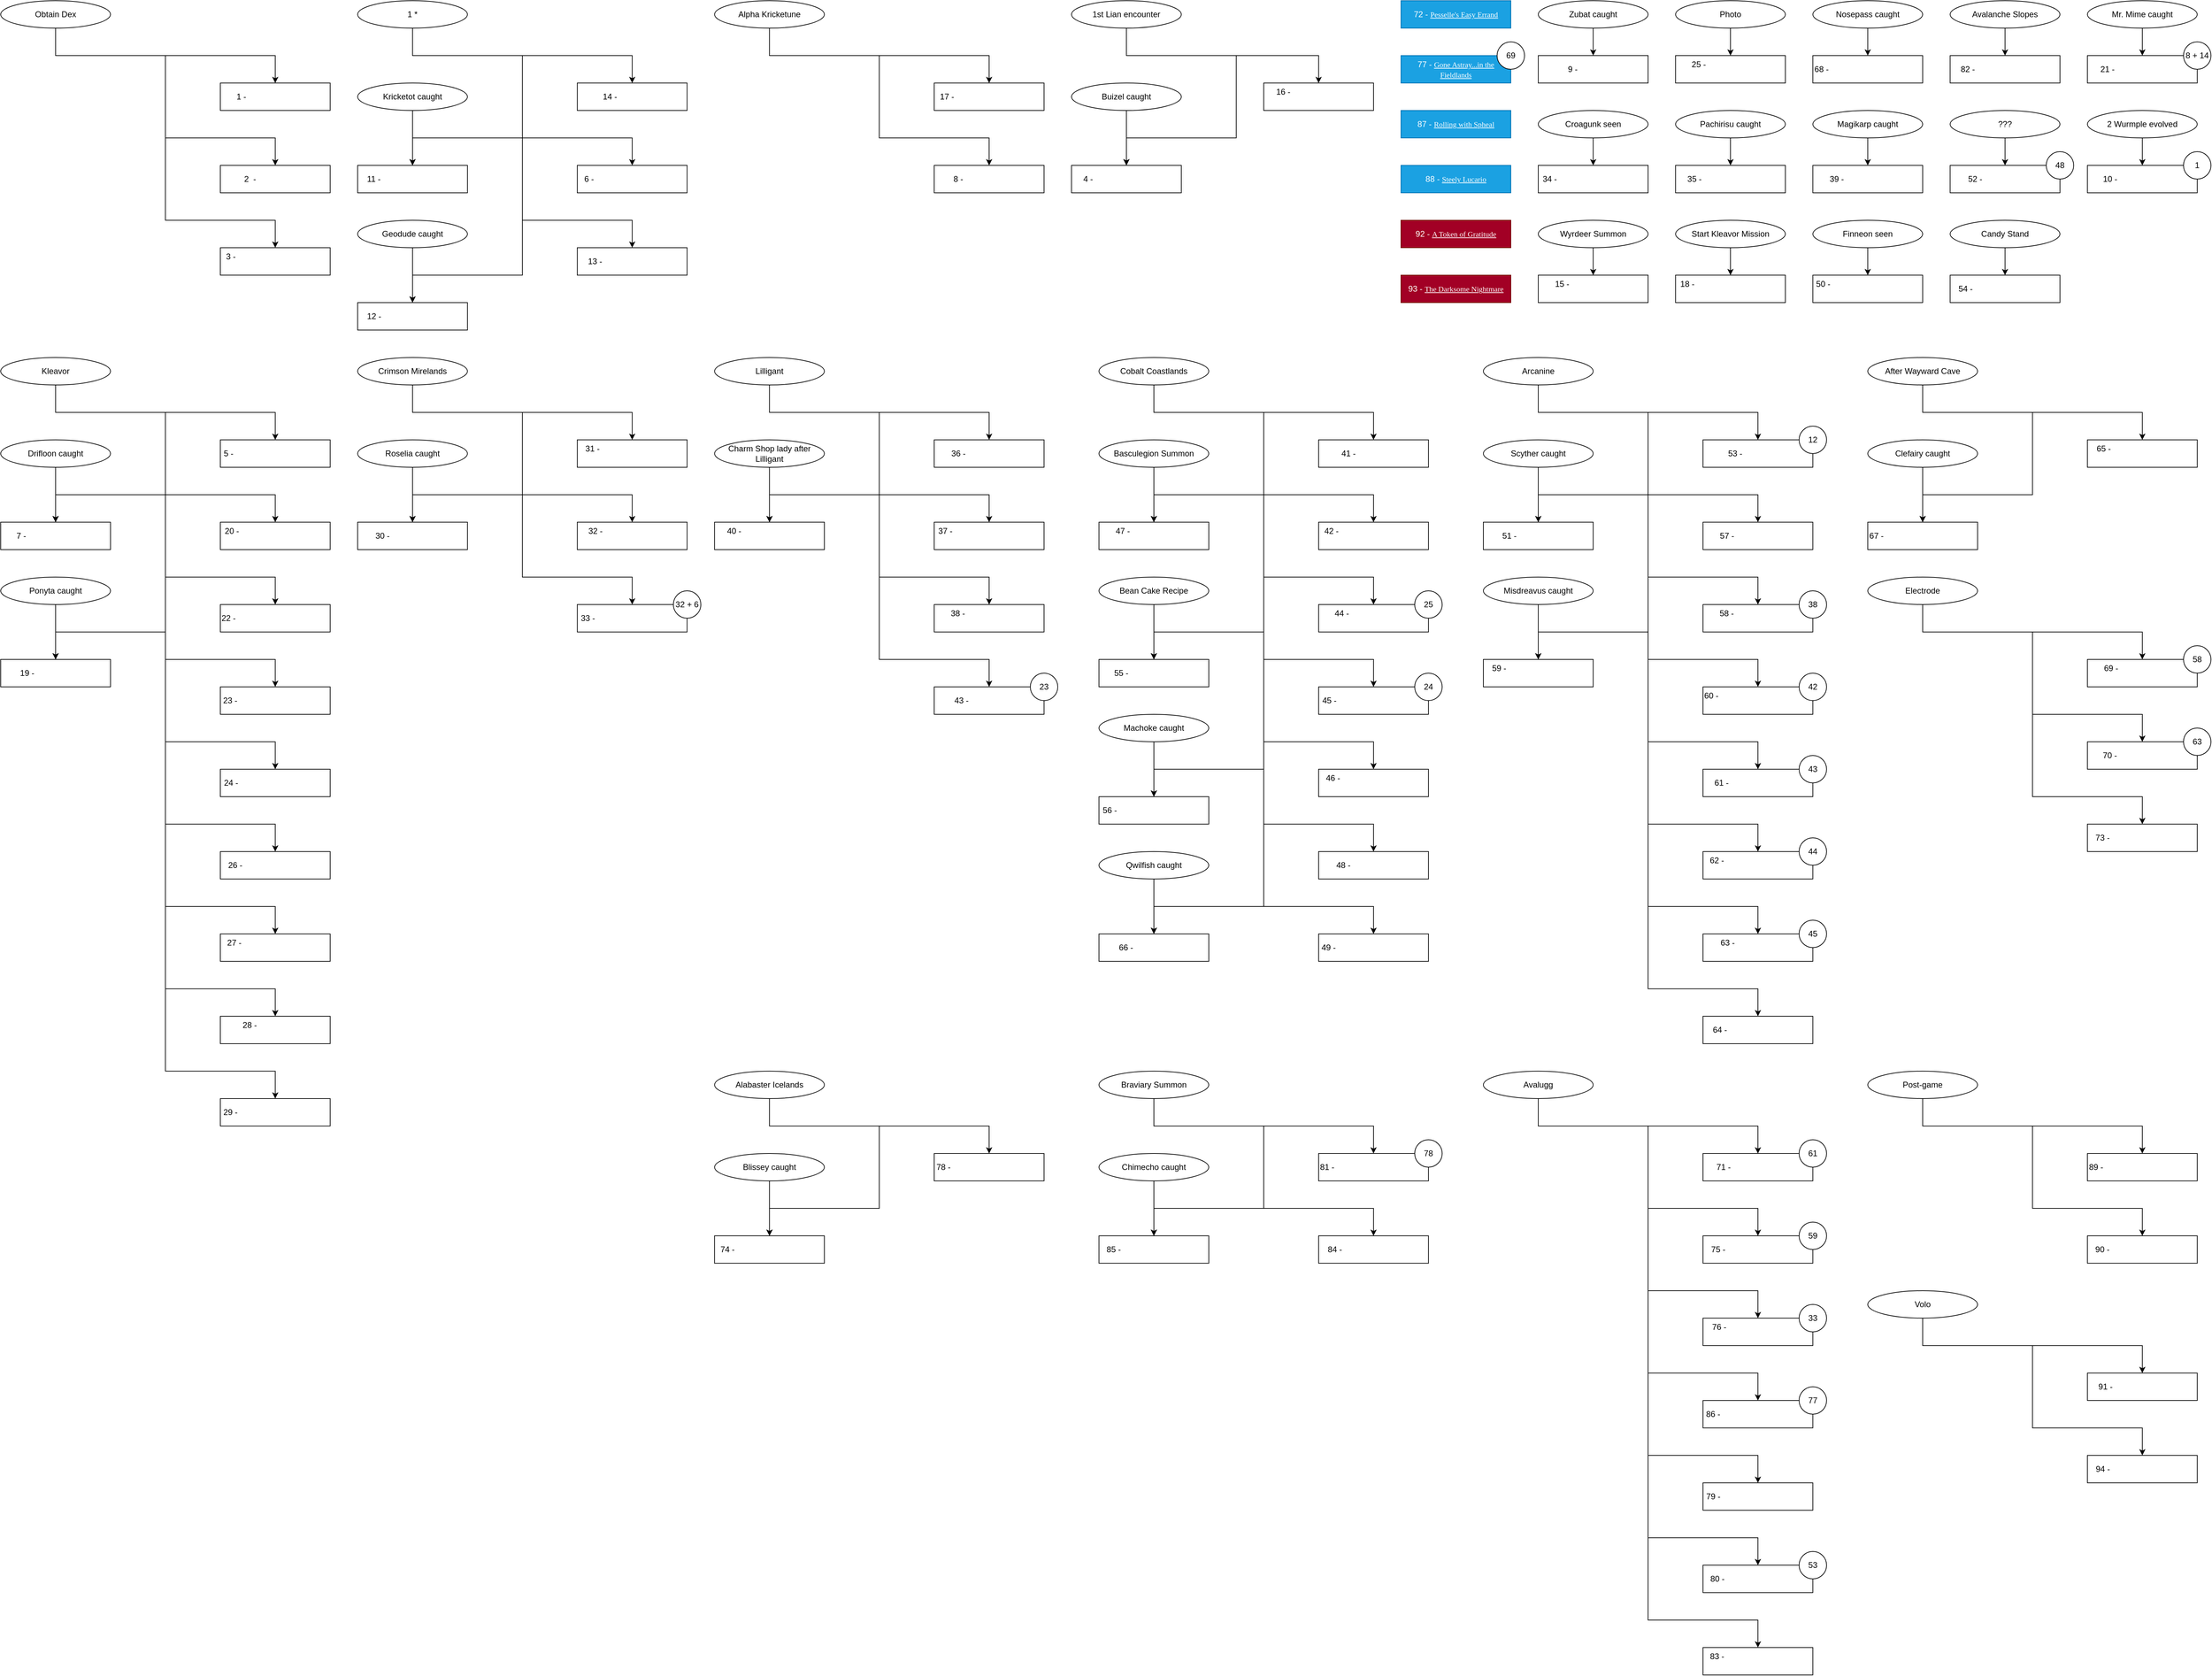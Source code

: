 <mxfile version="15.4.0" type="device"><diagram id="_iP-Dymdlr4NdSFZ8QNb" name="Page-1"><mxGraphModel dx="2057" dy="2455" grid="1" gridSize="10" guides="1" tooltips="1" connect="1" arrows="1" fold="1" page="1" pageScale="1" pageWidth="850" pageHeight="1100" math="0" shadow="0"><root><mxCell id="0"/><mxCell id="1" parent="0"/><mxCell id="uU54upJxtagZoLqjC0RN-1" value="1 -&amp;nbsp;&lt;a href=&quot;https://www.serebii.net/legendsarceus/requests/wurmplecanevolve.shtml&quot; style=&quot;color: rgb(255 , 255 , 255) ; font-family: &amp;#34;verdana&amp;#34; ; font-size: 11px&quot;&gt;&lt;u&gt;Wurmple Can Evolve&lt;/u&gt;&lt;/a&gt;" style="rounded=0;whiteSpace=wrap;html=1;" parent="1" vertex="1"><mxGeometry x="240" y="-880" width="160" height="40" as="geometry"/></mxCell><mxCell id="uU54upJxtagZoLqjC0RN-3" style="edgeStyle=orthogonalEdgeStyle;rounded=0;orthogonalLoop=1;jettySize=auto;html=1;exitX=0.5;exitY=1;exitDx=0;exitDy=0;entryX=0.5;entryY=0;entryDx=0;entryDy=0;" parent="1" source="uU54upJxtagZoLqjC0RN-2" target="uU54upJxtagZoLqjC0RN-1" edge="1"><mxGeometry relative="1" as="geometry"/></mxCell><mxCell id="uU54upJxtagZoLqjC0RN-206" style="edgeStyle=orthogonalEdgeStyle;rounded=0;orthogonalLoop=1;jettySize=auto;html=1;exitX=0.5;exitY=1;exitDx=0;exitDy=0;entryX=0.5;entryY=0;entryDx=0;entryDy=0;" parent="1" source="uU54upJxtagZoLqjC0RN-2" target="uU54upJxtagZoLqjC0RN-4" edge="1"><mxGeometry relative="1" as="geometry"><Array as="points"><mxPoint y="-920"/><mxPoint x="160" y="-920"/><mxPoint x="160" y="-800"/><mxPoint x="320" y="-800"/></Array></mxGeometry></mxCell><mxCell id="uU54upJxtagZoLqjC0RN-207" style="edgeStyle=orthogonalEdgeStyle;rounded=0;orthogonalLoop=1;jettySize=auto;html=1;exitX=0.5;exitY=1;exitDx=0;exitDy=0;entryX=0.5;entryY=0;entryDx=0;entryDy=0;" parent="1" source="uU54upJxtagZoLqjC0RN-2" target="uU54upJxtagZoLqjC0RN-5" edge="1"><mxGeometry relative="1" as="geometry"><Array as="points"><mxPoint y="-920"/><mxPoint x="160" y="-920"/><mxPoint x="160" y="-680"/><mxPoint x="320" y="-680"/></Array></mxGeometry></mxCell><mxCell id="uU54upJxtagZoLqjC0RN-2" value="Obtain Dex" style="ellipse;whiteSpace=wrap;html=1;" parent="1" vertex="1"><mxGeometry x="-80" y="-1000" width="160" height="40" as="geometry"/></mxCell><mxCell id="uU54upJxtagZoLqjC0RN-4" value="2&amp;nbsp; -&amp;nbsp;&lt;a href=&quot;https://www.serebii.net/legendsarceus/requests/adorablestarly.shtml&quot; style=&quot;color: rgb(255 , 255 , 255) ; font-family: &amp;#34;verdana&amp;#34; ; font-size: 11px&quot;&gt;&lt;u&gt;Adorable Starly&lt;/u&gt;&lt;/a&gt;" style="rounded=0;whiteSpace=wrap;html=1;" parent="1" vertex="1"><mxGeometry x="240" y="-760" width="160" height="40" as="geometry"/></mxCell><mxCell id="uU54upJxtagZoLqjC0RN-5" value="3 -&amp;nbsp;&lt;a href=&quot;https://www.serebii.net/legendsarceus/requests/whatdidshinx'searslooklike.shtml&quot; style=&quot;color: rgb(255 , 255 , 255) ; font-family: &amp;#34;verdana&amp;#34; ; font-size: 11px&quot;&gt;&lt;u&gt;What Did Shinx's Ears Look Like&lt;/u&gt;&lt;/a&gt;" style="rounded=0;whiteSpace=wrap;html=1;" parent="1" vertex="1"><mxGeometry x="240" y="-640" width="160" height="40" as="geometry"/></mxCell><mxCell id="uU54upJxtagZoLqjC0RN-7" value="6 -&amp;nbsp;&lt;a href=&quot;https://www.serebii.net/legendsarceus/requests/mushroomcakemarketing.shtml&quot; style=&quot;color: rgb(255 , 255 , 255) ; font-family: &amp;#34;verdana&amp;#34; ; font-size: 11px&quot;&gt;&lt;u&gt;Mushroom Cake Marketing&lt;/u&gt;&lt;/a&gt;" style="rounded=0;whiteSpace=wrap;html=1;" parent="1" vertex="1"><mxGeometry x="760" y="-760" width="160" height="40" as="geometry"/></mxCell><mxCell id="uU54upJxtagZoLqjC0RN-8" value="7 -&amp;nbsp;&lt;a href=&quot;https://www.serebii.net/legendsarceus/requests/playingwithdrifloon.shtml&quot; style=&quot;color: rgb(255 , 255 , 255) ; font-family: &amp;#34;verdana&amp;#34; ; font-size: 11px&quot;&gt;&lt;u&gt;Playing with Drifloon&lt;/u&gt;&lt;/a&gt;" style="rounded=0;whiteSpace=wrap;html=1;" parent="1" vertex="1"><mxGeometry x="-80" y="-240" width="160" height="40" as="geometry"/></mxCell><mxCell id="uU54upJxtagZoLqjC0RN-10" value="9 -&amp;nbsp;&lt;a href=&quot;https://www.serebii.net/legendsarceus/requests/zubat'seyes.shtml&quot; style=&quot;color: rgb(255 , 255 , 255) ; font-family: &amp;#34;verdana&amp;#34; ; font-size: 11px&quot;&gt;&lt;u&gt;Zubat's Eyes&lt;/u&gt;&lt;/a&gt;" style="rounded=0;whiteSpace=wrap;html=1;" parent="1" vertex="1"><mxGeometry x="2160" y="-920" width="160" height="40" as="geometry"/></mxCell><mxCell id="uU54upJxtagZoLqjC0RN-12" value="5 -&amp;nbsp;&lt;a href=&quot;https://www.serebii.net/legendsarceus/requests/whatittakestobeawesome.shtml&quot; style=&quot;color: rgb(255 , 255 , 255) ; font-family: &amp;#34;verdana&amp;#34; ; font-size: 11px&quot;&gt;&lt;u&gt;What It Takes to Be Awesome&lt;/u&gt;&lt;/a&gt;" style="rounded=0;whiteSpace=wrap;html=1;" parent="1" vertex="1"><mxGeometry x="240" y="-360" width="160" height="40" as="geometry"/></mxCell><mxCell id="uU54upJxtagZoLqjC0RN-13" value="4 -&amp;nbsp;&lt;a href=&quot;https://www.serebii.net/legendsarceus/requests/bigbuizel,littlebuizel.shtml&quot; style=&quot;color: rgb(255 , 255 , 255) ; font-family: &amp;#34;verdana&amp;#34; ; font-size: 11px&quot;&gt;&lt;u&gt;Big Buizel, Little Buizel&lt;/u&gt;&lt;/a&gt;" style="rounded=0;whiteSpace=wrap;html=1;" parent="1" vertex="1"><mxGeometry x="1480" y="-760" width="160" height="40" as="geometry"/></mxCell><mxCell id="uU54upJxtagZoLqjC0RN-112" value="11 -&amp;nbsp;&lt;a href=&quot;https://www.serebii.net/legendsarceus/requests/thetimbreofthefields.shtml&quot; style=&quot;color: rgb(255 , 255 , 255) ; font-family: &amp;#34;verdana&amp;#34; ; font-size: 11px&quot;&gt;&lt;u&gt;The Timbre of the Fields&lt;/u&gt;&lt;/a&gt;" style="rounded=0;whiteSpace=wrap;html=1;" parent="1" vertex="1"><mxGeometry x="440" y="-760" width="160" height="40" as="geometry"/></mxCell><mxCell id="uU54upJxtagZoLqjC0RN-113" value="12 -&amp;nbsp;&lt;a href=&quot;https://www.serebii.net/legendsarceus/requests/aperfectpicklingstone.shtml&quot; style=&quot;color: rgb(255 , 255 , 255) ; font-family: &amp;#34;verdana&amp;#34; ; font-size: 11px&quot;&gt;&lt;u&gt;A Perfect Pickling Stone&lt;/u&gt;&lt;/a&gt;" style="rounded=0;whiteSpace=wrap;html=1;" parent="1" vertex="1"><mxGeometry x="440" y="-560" width="160" height="40" as="geometry"/></mxCell><mxCell id="uU54upJxtagZoLqjC0RN-114" value="13 -&amp;nbsp;&lt;a href=&quot;https://www.serebii.net/legendsarceus/requests/treesthatbearberries.shtml&quot; style=&quot;color: rgb(255 , 255 , 255) ; font-family: &amp;#34;verdana&amp;#34; ; font-size: 11px&quot;&gt;&lt;u&gt;Trees That Bear Berries&lt;/u&gt;&lt;/a&gt;" style="rounded=0;whiteSpace=wrap;html=1;" parent="1" vertex="1"><mxGeometry x="760" y="-640" width="160" height="40" as="geometry"/></mxCell><mxCell id="uU54upJxtagZoLqjC0RN-115" value="16 -&amp;nbsp;&lt;a href=&quot;https://www.serebii.net/legendsarceus/requests/strangehappeningsatmidnight.shtml&quot; style=&quot;color: rgb(255 , 255 , 255) ; font-family: &amp;#34;verdana&amp;#34; ; font-size: 11px&quot;&gt;&lt;u&gt;Strange Happenings at Midnight&lt;/u&gt;&lt;/a&gt;" style="rounded=0;whiteSpace=wrap;html=1;" parent="1" vertex="1"><mxGeometry x="1760" y="-880" width="160" height="40" as="geometry"/></mxCell><mxCell id="uU54upJxtagZoLqjC0RN-117" value="18 -&amp;nbsp;&lt;a href=&quot;https://www.serebii.net/legendsarceus/requests/please!makemeapokeshidoll!.shtml&quot; style=&quot;color: rgb(255 , 255 , 255) ; font-family: &amp;#34;verdana&amp;#34; ; font-size: 11px&quot;&gt;&lt;u&gt;Please! Make Me a Pokéshi Doll!&lt;/u&gt;&lt;/a&gt;" style="rounded=0;whiteSpace=wrap;html=1;" parent="1" vertex="1"><mxGeometry x="2360" y="-600" width="160" height="40" as="geometry"/></mxCell><mxCell id="uU54upJxtagZoLqjC0RN-118" value="19 -&amp;nbsp;&lt;a href=&quot;https://www.serebii.net/legendsarceus/requests/apeculiarponyta.shtml&quot; style=&quot;color: rgb(255 , 255 , 255) ; font-family: &amp;#34;verdana&amp;#34; ; font-size: 11px&quot;&gt;&lt;u&gt;A Peculiar Ponyta&lt;/u&gt;&lt;/a&gt;" style="rounded=0;whiteSpace=wrap;html=1;" parent="1" vertex="1"><mxGeometry x="-80" y="-40" width="160" height="40" as="geometry"/></mxCell><mxCell id="uU54upJxtagZoLqjC0RN-119" value="20 -&amp;nbsp;&lt;a href=&quot;https://www.serebii.net/legendsarceus/requests/themysteriouswill-o'-the-wisp.shtml&quot; style=&quot;color: rgb(255 , 255 , 255) ; font-family: &amp;#34;verdana&amp;#34; ; font-size: 11px&quot;&gt;&lt;u&gt;The Mysterious Will-o'-the-Wisp&lt;/u&gt;&lt;/a&gt;" style="rounded=0;whiteSpace=wrap;html=1;" parent="1" vertex="1"><mxGeometry x="240" y="-240" width="160" height="40" as="geometry"/></mxCell><mxCell id="uU54upJxtagZoLqjC0RN-120" value="15 -&amp;nbsp;&lt;a href=&quot;https://www.serebii.net/legendsarceus/requests/balloonraceinthefieldlands.shtml&quot; style=&quot;color: rgb(255 , 255 , 255) ; font-family: &amp;#34;verdana&amp;#34; ; font-size: 11px&quot;&gt;&lt;u&gt;Balloon Race in the Fieldlands&lt;/u&gt;&lt;/a&gt;" style="rounded=0;whiteSpace=wrap;html=1;" parent="1" vertex="1"><mxGeometry x="2160" y="-600" width="160" height="40" as="geometry"/></mxCell><mxCell id="uU54upJxtagZoLqjC0RN-121" value="14 -&amp;nbsp;&lt;a href=&quot;https://www.serebii.net/legendsarceus/requests/berryhelpful.shtml&quot; style=&quot;color: rgb(255 , 255 , 255) ; font-family: &amp;#34;verdana&amp;#34; ; font-size: 11px&quot;&gt;&lt;u&gt;Berry Helpful&lt;/u&gt;&lt;/a&gt;" style="rounded=0;whiteSpace=wrap;html=1;" parent="1" vertex="1"><mxGeometry x="760" y="-880" width="160" height="40" as="geometry"/></mxCell><mxCell id="uU54upJxtagZoLqjC0RN-122" value="21 -&amp;nbsp;&lt;a href=&quot;https://www.serebii.net/legendsarceus/requests/back-alleymr.mime.shtml&quot; style=&quot;color: rgb(255 , 255 , 255) ; font-family: &amp;#34;verdana&amp;#34; ; font-size: 11px&quot;&gt;&lt;u&gt;Back-Alley Mr. Mime&lt;/u&gt;&lt;/a&gt;" style="rounded=0;whiteSpace=wrap;html=1;" parent="1" vertex="1"><mxGeometry x="2960" y="-920" width="160" height="40" as="geometry"/></mxCell><mxCell id="uU54upJxtagZoLqjC0RN-123" value="22 -&amp;nbsp;&lt;a href=&quot;https://www.serebii.net/legendsarceus/requests/eerieapparitionsinthenight.shtml&quot; style=&quot;color: rgb(255 , 255 , 255) ; font-family: &amp;#34;verdana&amp;#34; ; font-size: 11px&quot;&gt;&lt;u&gt;Eerie Apparitions in the Night&lt;/u&gt;&lt;/a&gt;" style="rounded=0;whiteSpace=wrap;html=1;" parent="1" vertex="1"><mxGeometry x="240" y="-120" width="160" height="40" as="geometry"/></mxCell><mxCell id="uU54upJxtagZoLqjC0RN-124" value="23 -&amp;nbsp;&lt;a href=&quot;https://www.serebii.net/legendsarceus/requests/gettingaholdofnewwares.shtml&quot; style=&quot;color: rgb(255 , 255 , 255) ; font-family: &amp;#34;verdana&amp;#34; ; font-size: 11px&quot;&gt;&lt;u&gt;Getting Ahold of New Wares&lt;/u&gt;&lt;/a&gt;" style="rounded=0;whiteSpace=wrap;html=1;" parent="1" vertex="1"><mxGeometry x="240" width="160" height="40" as="geometry"/></mxCell><mxCell id="uU54upJxtagZoLqjC0RN-125" value="26 -&amp;nbsp;&lt;a href=&quot;https://www.serebii.net/legendsarceus/requests/aimforthebigleagues!.shtml&quot; style=&quot;color: rgb(255 , 255 , 255) ; font-family: &amp;#34;verdana&amp;#34; ; font-size: 11px&quot;&gt;&lt;u&gt;Aim for the Big Leagues!&lt;/u&gt;&lt;/a&gt;" style="rounded=0;whiteSpace=wrap;html=1;" parent="1" vertex="1"><mxGeometry x="240" y="240" width="160" height="40" as="geometry"/></mxCell><mxCell id="uU54upJxtagZoLqjC0RN-126" value="27 -&amp;nbsp;&lt;a href=&quot;https://www.serebii.net/legendsarceus/requests/helpwanted:plowingthefields.shtml&quot; style=&quot;color: rgb(255 , 255 , 255) ; font-family: &amp;#34;verdana&amp;#34; ; font-size: 11px&quot;&gt;&lt;u&gt;Help Wanted: Plowing the Fields&lt;/u&gt;&lt;/a&gt;" style="rounded=0;whiteSpace=wrap;html=1;" parent="1" vertex="1"><mxGeometry x="240" y="360" width="160" height="40" as="geometry"/></mxCell><mxCell id="uU54upJxtagZoLqjC0RN-127" value="28 -&amp;nbsp;&lt;a href=&quot;https://www.serebii.net/legendsarceus/requests/measuringyourcompatibility.shtml&quot; style=&quot;color: rgb(255 , 255 , 255) ; font-family: &amp;#34;verdana&amp;#34; ; font-size: 11px&quot;&gt;&lt;u&gt;Measuring Your Compatibility&lt;/u&gt;&lt;/a&gt;" style="rounded=0;whiteSpace=wrap;html=1;" parent="1" vertex="1"><mxGeometry x="240" y="480" width="160" height="40" as="geometry"/></mxCell><mxCell id="uU54upJxtagZoLqjC0RN-128" value="29 -&amp;nbsp;&lt;a href=&quot;https://www.serebii.net/legendsarceus/requests/thesearchforbitterleaves.shtml&quot; style=&quot;color: rgb(255 , 255 , 255) ; font-family: &amp;#34;verdana&amp;#34; ; font-size: 11px&quot;&gt;&lt;u&gt;The Search for Bitter Leaves&lt;/u&gt;&lt;/a&gt;" style="rounded=0;whiteSpace=wrap;html=1;" parent="1" vertex="1"><mxGeometry x="240" y="600" width="160" height="40" as="geometry"/></mxCell><mxCell id="uU54upJxtagZoLqjC0RN-129" value="30 -&amp;nbsp;&lt;a href=&quot;https://www.serebii.net/legendsarceus/requests/abeautifulrose....shtml&quot; style=&quot;color: rgb(255 , 255 , 255) ; font-family: &amp;#34;verdana&amp;#34; ; font-size: 11px&quot;&gt;&lt;u&gt;A Beautiful Rose...&lt;/u&gt;&lt;/a&gt;" style="rounded=0;whiteSpace=wrap;html=1;" parent="1" vertex="1"><mxGeometry x="440" y="-240" width="160" height="40" as="geometry"/></mxCell><mxCell id="uU54upJxtagZoLqjC0RN-130" value="25 -&amp;nbsp;&lt;a href=&quot;https://www.serebii.net/legendsarceus/requests/thepokemoninthewoodlandphoto.shtml&quot; style=&quot;color: rgb(255 , 255 , 255) ; font-family: &amp;#34;verdana&amp;#34; ; font-size: 11px&quot;&gt;&lt;u&gt;The Pokémon in the Woodland Photo&lt;/u&gt;&lt;/a&gt;" style="rounded=0;whiteSpace=wrap;html=1;" parent="1" vertex="1"><mxGeometry x="2360" y="-920" width="160" height="40" as="geometry"/></mxCell><mxCell id="uU54upJxtagZoLqjC0RN-131" value="24 -&amp;nbsp;&lt;a href=&quot;https://www.serebii.net/legendsarceus/requests/inspirationfromhippopotas.shtml&quot; style=&quot;color: rgb(255 , 255 , 255) ; font-family: &amp;#34;verdana&amp;#34; ; font-size: 11px&quot;&gt;&lt;u&gt;Inspiration from Hippopotas&lt;/u&gt;&lt;/a&gt;" style="rounded=0;whiteSpace=wrap;html=1;" parent="1" vertex="1"><mxGeometry x="240" y="120" width="160" height="40" as="geometry"/></mxCell><mxCell id="uU54upJxtagZoLqjC0RN-132" value="31 -&amp;nbsp;&lt;a href=&quot;https://www.serebii.net/legendsarceus/requests/settingupthebogboundcamp.shtml&quot; style=&quot;color: rgb(255 , 255 , 255) ; font-family: &amp;#34;verdana&amp;#34; ; font-size: 11px&quot;&gt;&lt;u&gt;Setting Up the Bogbound Camp&lt;/u&gt;&lt;/a&gt;" style="rounded=0;whiteSpace=wrap;html=1;" parent="1" vertex="1"><mxGeometry x="760" y="-360" width="160" height="40" as="geometry"/></mxCell><mxCell id="uU54upJxtagZoLqjC0RN-133" value="32 -&amp;nbsp;&lt;a href=&quot;https://www.serebii.net/legendsarceus/requests/theheadache-strickenpsyduck.shtml&quot; style=&quot;color: rgb(255 , 255 , 255) ; font-family: &amp;#34;verdana&amp;#34; ; font-size: 11px&quot;&gt;&lt;u&gt;The Headache-Stricken Psyduck&lt;/u&gt;&lt;/a&gt;" style="rounded=0;whiteSpace=wrap;html=1;" parent="1" vertex="1"><mxGeometry x="760" y="-240" width="160" height="40" as="geometry"/></mxCell><mxCell id="uU54upJxtagZoLqjC0RN-134" value="33 -&amp;nbsp;&lt;a href=&quot;https://www.serebii.net/legendsarceus/requests/whatamassivemushroom!.shtml&quot; style=&quot;color: rgb(255 , 255 , 255) ; font-family: &amp;#34;verdana&amp;#34; ; font-size: 11px&quot;&gt;&lt;u&gt;What a Massive Mushroom!&lt;/u&gt;&lt;/a&gt;" style="rounded=0;whiteSpace=wrap;html=1;" parent="1" vertex="1"><mxGeometry x="760" y="-120" width="160" height="40" as="geometry"/></mxCell><mxCell id="uU54upJxtagZoLqjC0RN-135" value="36 -&amp;nbsp;&lt;a href=&quot;https://www.serebii.net/legendsarceus/requests/wateringwithcare.shtml&quot; style=&quot;color: rgb(255 , 255 , 255) ; font-family: &amp;#34;verdana&amp;#34; ; font-size: 11px&quot;&gt;&lt;u&gt;Watering with Care&lt;/u&gt;&lt;/a&gt;" style="rounded=0;whiteSpace=wrap;html=1;" parent="1" vertex="1"><mxGeometry x="1280" y="-360" width="160" height="40" as="geometry"/></mxCell><mxCell id="uU54upJxtagZoLqjC0RN-136" value="37 -&amp;nbsp;&amp;nbsp;&lt;a href=&quot;https://www.serebii.net/legendsarceus/requests/thefragranceofnostalgicherbs.shtml&quot; style=&quot;color: rgb(255 , 255 , 255) ; font-family: &amp;#34;verdana&amp;#34; ; font-size: 11px&quot;&gt;&lt;u&gt;The Fragrance of Nostalgic Herbs&lt;/u&gt;&lt;/a&gt;" style="rounded=0;whiteSpace=wrap;html=1;" parent="1" vertex="1"><mxGeometry x="1280" y="-240" width="160" height="40" as="geometry"/></mxCell><mxCell id="uU54upJxtagZoLqjC0RN-137" value="38 -&amp;nbsp;&lt;a href=&quot;https://www.serebii.net/legendsarceus/requests/goneastray...inthemirelands.shtml&quot; style=&quot;color: rgb(255 , 255 , 255) ; font-family: &amp;#34;verdana&amp;#34; ; font-size: 11px&quot;&gt;&lt;u&gt;Gone Astray...in the Mirelands&lt;/u&gt;&lt;/a&gt;" style="rounded=0;whiteSpace=wrap;html=1;" parent="1" vertex="1"><mxGeometry x="1280" y="-120" width="160" height="40" as="geometry"/></mxCell><mxCell id="uU54upJxtagZoLqjC0RN-138" value="39 -&amp;nbsp;&lt;a href=&quot;https://www.serebii.net/legendsarceus/requests/allaboutmagikarp.shtml&quot; style=&quot;color: rgb(255 , 255 , 255) ; font-family: &amp;#34;verdana&amp;#34; ; font-size: 11px&quot;&gt;&lt;u&gt;All about Magikarp&lt;/u&gt;&lt;/a&gt;" style="rounded=0;whiteSpace=wrap;html=1;" parent="1" vertex="1"><mxGeometry x="2560" y="-760" width="160" height="40" as="geometry"/></mxCell><mxCell id="uU54upJxtagZoLqjC0RN-139" value="40 -&amp;nbsp;&lt;a href=&quot;https://www.serebii.net/legendsarceus/requests/thecharmlostintheswamp.shtml&quot; style=&quot;color: rgb(255 , 255 , 255) ; font-family: &amp;#34;verdana&amp;#34; ; font-size: 11px&quot;&gt;&lt;u&gt;The Charm Lost in the Swamp&lt;/u&gt;&lt;/a&gt;" style="rounded=0;whiteSpace=wrap;html=1;" parent="1" vertex="1"><mxGeometry x="960" y="-240" width="160" height="40" as="geometry"/></mxCell><mxCell id="uU54upJxtagZoLqjC0RN-140" value="35 -&amp;nbsp;&lt;a href=&quot;https://www.serebii.net/legendsarceus/requests/battlingwithpachirisu.shtml&quot; style=&quot;color: rgb(255 , 255 , 255) ; font-family: &amp;#34;verdana&amp;#34; ; font-size: 11px&quot;&gt;&lt;u&gt;Battling with Pachirisu&lt;/u&gt;&lt;/a&gt;" style="rounded=0;whiteSpace=wrap;html=1;" parent="1" vertex="1"><mxGeometry x="2360" y="-760" width="160" height="40" as="geometry"/></mxCell><mxCell id="uU54upJxtagZoLqjC0RN-141" value="34 -&amp;nbsp;&lt;a href=&quot;https://www.serebii.net/legendsarceus/requests/croagunk'scurativepoison.shtml&quot; style=&quot;color: rgb(255 , 255 , 255) ; font-family: &amp;#34;verdana&amp;#34; ; font-size: 11px&quot;&gt;&lt;u&gt;Croagunk's Curative Poison&lt;/u&gt;&lt;/a&gt;" style="rounded=0;whiteSpace=wrap;html=1;" parent="1" vertex="1"><mxGeometry x="2160" y="-760" width="160" height="40" as="geometry"/></mxCell><mxCell id="uU54upJxtagZoLqjC0RN-142" value="41 -&amp;nbsp;&lt;a href=&quot;https://www.serebii.net/legendsarceus/requests/aneleganttail.shtml&quot; style=&quot;color: rgb(255 , 255 , 255) ; font-family: &amp;#34;verdana&amp;#34; ; font-size: 11px&quot;&gt;&lt;u&gt;An Elegant Tail&lt;/u&gt;&lt;/a&gt;" style="rounded=0;whiteSpace=wrap;html=1;" parent="1" vertex="1"><mxGeometry x="1840" y="-360" width="160" height="40" as="geometry"/></mxCell><mxCell id="uU54upJxtagZoLqjC0RN-143" value="42 -&amp;nbsp;&lt;a href=&quot;https://www.serebii.net/legendsarceus/requests/helpwanted:wateringthefields.shtml&quot; style=&quot;color: rgb(255 , 255 , 255) ; font-family: &amp;#34;verdana&amp;#34; ; font-size: 11px&quot;&gt;&lt;u&gt;Help Wanted: Watering the Fields&lt;/u&gt;&lt;/a&gt;" style="rounded=0;whiteSpace=wrap;html=1;" parent="1" vertex="1"><mxGeometry x="1840" y="-240" width="160" height="40" as="geometry"/></mxCell><mxCell id="uU54upJxtagZoLqjC0RN-144" value="43 -&amp;nbsp;&lt;a href=&quot;https://www.serebii.net/legendsarceus/requests/morenewwares.shtml&quot; style=&quot;color: rgb(255 , 255 , 255) ; font-family: &amp;#34;verdana&amp;#34; ; font-size: 11px&quot;&gt;&lt;u&gt;More New Wares&lt;/u&gt;&lt;/a&gt;" style="rounded=0;whiteSpace=wrap;html=1;" parent="1" vertex="1"><mxGeometry x="1280" width="160" height="40" as="geometry"/></mxCell><mxCell id="uU54upJxtagZoLqjC0RN-145" value="46 -&amp;nbsp;&lt;a href=&quot;https://www.serebii.net/legendsarceus/requests/settingupthecoastlandscamp.shtml&quot; style=&quot;color: rgb(255 , 255 , 255) ; font-family: &amp;#34;verdana&amp;#34; ; font-size: 11px&quot;&gt;&lt;u&gt;Setting Up the Coastlands Camp&lt;/u&gt;&lt;/a&gt;" style="rounded=0;whiteSpace=wrap;html=1;" parent="1" vertex="1"><mxGeometry x="1840" y="120" width="160" height="40" as="geometry"/></mxCell><mxCell id="uU54upJxtagZoLqjC0RN-146" value="47 -&amp;nbsp;&lt;a href=&quot;https://www.serebii.net/legendsarceus/requests/balloonraceinthecoastlands.shtml&quot; style=&quot;color: rgb(255 , 255 , 255) ; font-family: &amp;#34;verdana&amp;#34; ; font-size: 11px&quot;&gt;&lt;u&gt;Balloon Race in the Coastlands&lt;/u&gt;&lt;/a&gt;" style="rounded=0;whiteSpace=wrap;html=1;" parent="1" vertex="1"><mxGeometry x="1520" y="-240" width="160" height="40" as="geometry"/></mxCell><mxCell id="uU54upJxtagZoLqjC0RN-147" value="48 -&amp;nbsp;&lt;a href=&quot;https://www.serebii.net/legendsarceus/requests/thetasteofhome.shtml&quot; style=&quot;color: rgb(255 , 255 , 255) ; font-family: &amp;#34;verdana&amp;#34; ; font-size: 11px&quot;&gt;&lt;u&gt;The Taste of Home&lt;/u&gt;&lt;/a&gt;" style="rounded=0;whiteSpace=wrap;html=1;" parent="1" vertex="1"><mxGeometry x="1840" y="240" width="160" height="40" as="geometry"/></mxCell><mxCell id="uU54upJxtagZoLqjC0RN-148" value="49 -&amp;nbsp;&lt;a href=&quot;https://www.serebii.net/legendsarceus/requests/keepaneyeoutforaipom!.shtml&quot; style=&quot;color: rgb(255 , 255 , 255) ; font-family: &amp;#34;verdana&amp;#34; ; font-size: 11px&quot;&gt;&lt;u&gt;Keep an Eye Out for Aipom!&lt;/u&gt;&lt;/a&gt;" style="rounded=0;whiteSpace=wrap;html=1;" parent="1" vertex="1"><mxGeometry x="1840" y="360" width="160" height="40" as="geometry"/></mxCell><mxCell id="uU54upJxtagZoLqjC0RN-149" value="50 -&amp;nbsp;&lt;a href=&quot;https://www.serebii.net/legendsarceus/requests/doublethetails,doublethefun.shtml&quot; style=&quot;color: rgb(255 , 255 , 255) ; font-family: &amp;#34;verdana&amp;#34; ; font-size: 11px&quot;&gt;&lt;u&gt;Double the Tails, Double the Fun&lt;/u&gt;&lt;/a&gt;" style="rounded=0;whiteSpace=wrap;html=1;" parent="1" vertex="1"><mxGeometry x="2560" y="-600" width="160" height="40" as="geometry"/></mxCell><mxCell id="uU54upJxtagZoLqjC0RN-150" value="45 -&amp;nbsp;&lt;a href=&quot;https://www.serebii.net/legendsarceus/requests/shellosoftheeastandwest.shtml&quot; style=&quot;color: rgb(255 , 255 , 255) ; font-family: &amp;#34;verdana&amp;#34; ; font-size: 11px&quot;&gt;&lt;u&gt;Shellos of the East and West&lt;/u&gt;&lt;/a&gt;" style="rounded=0;whiteSpace=wrap;html=1;" parent="1" vertex="1"><mxGeometry x="1840" width="160" height="40" as="geometry"/></mxCell><mxCell id="uU54upJxtagZoLqjC0RN-151" value="44 -&amp;nbsp;&lt;a href=&quot;https://www.serebii.net/legendsarceus/requests/thepokemoninthenighttimephoto.shtml&quot; style=&quot;color: rgb(255 , 255 , 255) ; font-family: &amp;#34;verdana&amp;#34; ; font-size: 11px&quot;&gt;&lt;u&gt;The Pokémon in the Nighttime Photo&lt;/u&gt;&lt;/a&gt;" style="rounded=0;whiteSpace=wrap;html=1;" parent="1" vertex="1"><mxGeometry x="1840" y="-120" width="160" height="40" as="geometry"/></mxCell><mxCell id="uU54upJxtagZoLqjC0RN-162" value="51 -&amp;nbsp;&lt;a href=&quot;https://www.serebii.net/legendsarceus/requests/cominguproses.shtml&quot; style=&quot;color: rgb(255 , 255 , 255) ; font-family: &amp;#34;verdana&amp;#34; ; font-size: 11px&quot;&gt;&lt;u&gt;Coming Up Roses&lt;/u&gt;&lt;/a&gt;" style="rounded=0;whiteSpace=wrap;html=1;" parent="1" vertex="1"><mxGeometry x="2080" y="-240" width="160" height="40" as="geometry"/></mxCell><mxCell id="uU54upJxtagZoLqjC0RN-163" value="52 -&amp;nbsp;&lt;a href=&quot;https://www.serebii.net/legendsarceus/requests/eevee'sevolutions.shtml&quot; style=&quot;color: rgb(255 , 255 , 255) ; font-family: &amp;#34;verdana&amp;#34; ; font-size: 11px&quot;&gt;&lt;u&gt;Eevee's Evolutions&lt;/u&gt;&lt;/a&gt;" style="rounded=0;whiteSpace=wrap;html=1;" parent="1" vertex="1"><mxGeometry x="2760" y="-760" width="160" height="40" as="geometry"/></mxCell><mxCell id="uU54upJxtagZoLqjC0RN-164" value="53 -&amp;nbsp;&lt;a href=&quot;https://www.serebii.net/legendsarceus/requests/octillery'sink.shtml&quot; style=&quot;color: rgb(255 , 255 , 255) ; font-family: &amp;#34;verdana&amp;#34; ; font-size: 11px&quot;&gt;&lt;u&gt;Octillery's Ink&lt;/u&gt;&lt;/a&gt;" style="rounded=0;whiteSpace=wrap;html=1;" parent="1" vertex="1"><mxGeometry x="2400" y="-360" width="160" height="40" as="geometry"/></mxCell><mxCell id="uU54upJxtagZoLqjC0RN-165" value="56 -&amp;nbsp;&lt;a href=&quot;https://www.serebii.net/legendsarceus/requests/gettinghelpfrommachoke.shtml&quot; style=&quot;color: rgb(255 , 255 , 255) ; font-family: &amp;#34;verdana&amp;#34; ; font-size: 11px&quot;&gt;&lt;u&gt;Getting Help from Machoke&lt;/u&gt;&lt;/a&gt;" style="rounded=0;whiteSpace=wrap;html=1;" parent="1" vertex="1"><mxGeometry x="1520" y="160" width="160" height="40" as="geometry"/></mxCell><mxCell id="uU54upJxtagZoLqjC0RN-166" value="57 -&amp;nbsp;&lt;a href=&quot;https://www.serebii.net/legendsarceus/requests/thetasteofhoney.shtml&quot; style=&quot;color: rgb(255 , 255 , 255) ; font-family: &amp;#34;verdana&amp;#34; ; font-size: 11px&quot;&gt;&lt;u&gt;The Taste of Honey&lt;/u&gt;&lt;/a&gt;" style="rounded=0;whiteSpace=wrap;html=1;" parent="1" vertex="1"><mxGeometry x="2400" y="-240" width="160" height="40" as="geometry"/></mxCell><mxCell id="uU54upJxtagZoLqjC0RN-167" value="58 -&amp;nbsp;&lt;a href=&quot;https://www.serebii.net/legendsarceus/requests/goneastray...inthecoastlands.shtml&quot; style=&quot;color: rgb(255 , 255 , 255) ; font-family: &amp;#34;verdana&amp;#34; ; font-size: 11px&quot;&gt;&lt;u&gt;Gone Astray...in the Coastlands&lt;/u&gt;&lt;/a&gt;" style="rounded=0;whiteSpace=wrap;html=1;" parent="1" vertex="1"><mxGeometry x="2400" y="-120" width="160" height="40" as="geometry"/></mxCell><mxCell id="uU54upJxtagZoLqjC0RN-168" value="59 -&amp;nbsp;&lt;a href=&quot;https://www.serebii.net/legendsarceus/requests/misdreavusthehairstylemuse.shtml&quot; style=&quot;color: rgb(255 , 255 , 255) ; font-family: &amp;#34;verdana&amp;#34; ; font-size: 11px&quot;&gt;&lt;u&gt;Misdreavus the Hairstyle Muse&lt;/u&gt;&lt;/a&gt;" style="rounded=0;whiteSpace=wrap;html=1;" parent="1" vertex="1"><mxGeometry x="2080" y="-40" width="160" height="40" as="geometry"/></mxCell><mxCell id="uU54upJxtagZoLqjC0RN-169" value="60 -&amp;nbsp;&lt;a href=&quot;https://www.serebii.net/legendsarceus/requests/helpwanted:rocksmashinginthefields.shtml&quot; style=&quot;color: rgb(255 , 255 , 255) ; font-family: &amp;#34;verdana&amp;#34; ; font-size: 11px&quot;&gt;&lt;u&gt;Help Wanted: Rock Smashing in the Fields&lt;/u&gt;&lt;/a&gt;" style="rounded=0;whiteSpace=wrap;html=1;" parent="1" vertex="1"><mxGeometry x="2400" width="160" height="40" as="geometry"/></mxCell><mxCell id="uU54upJxtagZoLqjC0RN-170" value="55 -&amp;nbsp;&lt;a href=&quot;https://www.serebii.net/legendsarceus/requests/poor,peckishpiplup.shtml&quot; style=&quot;color: rgb(255 , 255 , 255) ; font-family: &amp;#34;verdana&amp;#34; ; font-size: 11px&quot;&gt;&lt;u&gt;Poor, Peckish Piplup&lt;/u&gt;&lt;/a&gt;" style="rounded=0;whiteSpace=wrap;html=1;" parent="1" vertex="1"><mxGeometry x="1520" y="-40" width="160" height="40" as="geometry"/></mxCell><mxCell id="uU54upJxtagZoLqjC0RN-171" value="54 -&amp;nbsp;&lt;a href=&quot;https://www.serebii.net/legendsarceus/requests/servingupswapsnacks.shtml&quot; style=&quot;color: rgb(255 , 255 , 255) ; font-family: &amp;#34;verdana&amp;#34; ; font-size: 11px&quot;&gt;&lt;u&gt;Serving Up Swap Snacks&lt;/u&gt;&lt;/a&gt;" style="rounded=0;whiteSpace=wrap;html=1;" parent="1" vertex="1"><mxGeometry x="2760" y="-600" width="160" height="40" as="geometry"/></mxCell><mxCell id="uU54upJxtagZoLqjC0RN-172" value="61 -&amp;nbsp;&lt;a href=&quot;https://www.serebii.net/legendsarceus/requests/evenmorenewwares.shtml&quot; style=&quot;color: rgb(255 , 255 , 255) ; font-family: &amp;#34;verdana&amp;#34; ; font-size: 11px&quot;&gt;&lt;u&gt;Even More New Wares&lt;/u&gt;&lt;/a&gt;" style="rounded=0;whiteSpace=wrap;html=1;" parent="1" vertex="1"><mxGeometry x="2400" y="120" width="160" height="40" as="geometry"/></mxCell><mxCell id="uU54upJxtagZoLqjC0RN-173" value="62 -&amp;nbsp;&lt;a href=&quot;https://www.serebii.net/legendsarceus/requests/thepokemonintheriverphoto.shtml&quot; style=&quot;color: rgb(255 , 255 , 255) ; font-family: &amp;#34;verdana&amp;#34; ; font-size: 11px&quot;&gt;&lt;u&gt;The Pokémon in the River Photo&lt;/u&gt;&lt;/a&gt;" style="rounded=0;whiteSpace=wrap;html=1;" parent="1" vertex="1"><mxGeometry x="2400" y="240" width="160" height="40" as="geometry"/></mxCell><mxCell id="uU54upJxtagZoLqjC0RN-174" value="63 -&amp;nbsp;&lt;a href=&quot;https://www.serebii.net/legendsarceus/requests/fancy,fashionablewormadam.shtml&quot; style=&quot;color: rgb(255 , 255 , 255) ; font-family: &amp;#34;verdana&amp;#34; ; font-size: 11px&quot;&gt;&lt;u&gt;Fancy, Fashionable Wormadam&lt;/u&gt;&lt;/a&gt;" style="rounded=0;whiteSpace=wrap;html=1;" parent="1" vertex="1"><mxGeometry x="2400" y="360" width="160" height="40" as="geometry"/></mxCell><mxCell id="uU54upJxtagZoLqjC0RN-175" value="66 -&amp;nbsp;&lt;a href=&quot;https://www.serebii.net/legendsarceus/requests/thesea'slegend.shtml&quot; style=&quot;color: rgb(255 , 255 , 255) ; font-family: &amp;#34;verdana&amp;#34; ; font-size: 11px&quot;&gt;&lt;u&gt;The Sea's Legend&lt;/u&gt;&lt;/a&gt;" style="rounded=0;whiteSpace=wrap;html=1;" parent="1" vertex="1"><mxGeometry x="1520" y="360" width="160" height="40" as="geometry"/></mxCell><mxCell id="uU54upJxtagZoLqjC0RN-176" value="67 -&amp;nbsp;&lt;a href=&quot;https://www.serebii.net/legendsarceus/requests/theclefairy'smoonlitdance.shtml&quot; style=&quot;color: rgb(255 , 255 , 255) ; font-family: &amp;#34;verdana&amp;#34; ; font-size: 11px&quot;&gt;&lt;u&gt;The Clefairy's Moonlit Dance&lt;/u&gt;&lt;/a&gt;" style="rounded=0;whiteSpace=wrap;html=1;" parent="1" vertex="1"><mxGeometry x="2640" y="-240" width="160" height="40" as="geometry"/></mxCell><mxCell id="uU54upJxtagZoLqjC0RN-177" value="68 -&amp;nbsp;&lt;a href=&quot;https://www.serebii.net/legendsarceus/requests/anosepasstoguidetheway.shtml&quot; style=&quot;color: rgb(255 , 255 , 255) ; font-family: &amp;#34;verdana&amp;#34; ; font-size: 11px&quot;&gt;&lt;u&gt;A Nosepass to Guide the Way&lt;/u&gt;&lt;/a&gt;" style="rounded=0;whiteSpace=wrap;html=1;" parent="1" vertex="1"><mxGeometry x="2560" y="-920" width="160" height="40" as="geometry"/></mxCell><mxCell id="uU54upJxtagZoLqjC0RN-178" value="69 -&amp;nbsp;&lt;a href=&quot;https://www.serebii.net/legendsarceus/requests/goneastray...inthehighlands.shtml&quot; style=&quot;color: rgb(255 , 255 , 255) ; font-family: &amp;#34;verdana&amp;#34; ; font-size: 11px&quot;&gt;&lt;u&gt;Gone Astray...in the Highlands&lt;/u&gt;&lt;/a&gt;" style="rounded=0;whiteSpace=wrap;html=1;" parent="1" vertex="1"><mxGeometry x="2960" y="-40" width="160" height="40" as="geometry"/></mxCell><mxCell id="uU54upJxtagZoLqjC0RN-179" value="70 -&amp;nbsp;&lt;a href=&quot;https://www.serebii.net/legendsarceus/requests/colorfulnewlooks.shtml&quot; style=&quot;color: rgb(255 , 255 , 255) ; font-family: &amp;#34;verdana&amp;#34; ; font-size: 11px&quot;&gt;&lt;u&gt;Colorful New Looks&lt;/u&gt;&lt;/a&gt;" style="rounded=0;whiteSpace=wrap;html=1;" parent="1" vertex="1"><mxGeometry x="2960" y="80" width="160" height="40" as="geometry"/></mxCell><mxCell id="uU54upJxtagZoLqjC0RN-180" value="65 -&amp;nbsp;&lt;a href=&quot;https://www.serebii.net/legendsarceus/requests/settingupthemountaincamp.shtml&quot; style=&quot;color: rgb(255 , 255 , 255) ; font-family: &amp;#34;verdana&amp;#34; ; font-size: 11px&quot;&gt;&lt;u&gt;Setting Up the Mountain Camp&lt;/u&gt;&lt;/a&gt;" style="rounded=0;whiteSpace=wrap;html=1;" parent="1" vertex="1"><mxGeometry x="2960" y="-360" width="160" height="40" as="geometry"/></mxCell><mxCell id="uU54upJxtagZoLqjC0RN-181" value="64 -&amp;nbsp;&lt;a href=&quot;https://www.serebii.net/legendsarceus/requests/gettingtoknowghosts.shtml&quot; style=&quot;color: rgb(255 , 255 , 255) ; font-family: &amp;#34;verdana&amp;#34; ; font-size: 11px&quot;&gt;&lt;u&gt;Getting to Know Ghosts&lt;/u&gt;&lt;/a&gt;" style="rounded=0;whiteSpace=wrap;html=1;" parent="1" vertex="1"><mxGeometry x="2400" y="480" width="160" height="40" as="geometry"/></mxCell><mxCell id="uU54upJxtagZoLqjC0RN-182" value="71 -&amp;nbsp;&lt;a href=&quot;https://www.serebii.net/legendsarceus/requests/newwaresyetagain.shtml&quot; style=&quot;color: rgb(255 , 255 , 255) ; font-family: &amp;#34;verdana&amp;#34; ; font-size: 11px&quot;&gt;&lt;u&gt;New Wares Yet Again&lt;/u&gt;&lt;/a&gt;" style="rounded=0;whiteSpace=wrap;html=1;" parent="1" vertex="1"><mxGeometry x="2400" y="680" width="160" height="40" as="geometry"/></mxCell><mxCell id="uU54upJxtagZoLqjC0RN-183" value="72 -&amp;nbsp;&lt;a href=&quot;https://www.serebii.net/legendsarceus/requests/pesselle'seasyerrand.shtml&quot; style=&quot;color: rgb(255 , 255 , 255) ; font-family: &amp;#34;verdana&amp;#34; ; font-size: 11px&quot;&gt;&lt;u&gt;Pesselle's Easy Errand&lt;/u&gt;&lt;/a&gt;" style="rounded=0;whiteSpace=wrap;html=1;fillColor=#1ba1e2;strokeColor=#006EAF;fontColor=#ffffff;" parent="1" vertex="1"><mxGeometry x="1960" y="-1000" width="160" height="40" as="geometry"/></mxCell><mxCell id="uU54upJxtagZoLqjC0RN-184" value="73 -&amp;nbsp;&lt;a href=&quot;https://www.serebii.net/legendsarceus/requests/whichistherealburmy.shtml&quot; style=&quot;color: rgb(255 , 255 , 255) ; font-family: &amp;#34;verdana&amp;#34; ; font-size: 11px&quot;&gt;&lt;u&gt;Which Is the Real Burmy&lt;/u&gt;&lt;/a&gt;" style="rounded=0;whiteSpace=wrap;html=1;" parent="1" vertex="1"><mxGeometry x="2960" y="200" width="160" height="40" as="geometry"/></mxCell><mxCell id="uU54upJxtagZoLqjC0RN-185" value="76 -&amp;nbsp;&lt;a href=&quot;https://www.serebii.net/legendsarceus/requests/mushroomhuntingwithswinub.shtml&quot; style=&quot;color: rgb(255 , 255 , 255) ; font-family: &amp;#34;verdana&amp;#34; ; font-size: 11px&quot;&gt;&lt;u&gt;Mushroom Hunting with Swinub&lt;/u&gt;&lt;/a&gt;" style="rounded=0;whiteSpace=wrap;html=1;" parent="1" vertex="1"><mxGeometry x="2400" y="920" width="160" height="40" as="geometry"/></mxCell><mxCell id="uU54upJxtagZoLqjC0RN-187" value="78 -&amp;nbsp;&lt;a href=&quot;https://www.serebii.net/legendsarceus/requests/settinguptheicepeakcamp.shtml&quot; style=&quot;color: rgb(255 , 255 , 255) ; font-family: &amp;#34;verdana&amp;#34; ; font-size: 11px&quot;&gt;&lt;u&gt;Setting Up the Icepeak Camp&lt;/u&gt;&lt;/a&gt;" style="rounded=0;whiteSpace=wrap;html=1;" parent="1" vertex="1"><mxGeometry x="1280" y="680" width="160" height="40" as="geometry"/></mxCell><mxCell id="uU54upJxtagZoLqjC0RN-188" value="79 -&amp;nbsp;&lt;a href=&quot;https://www.serebii.net/legendsarceus/requests/balloonraceintheicelands.shtml&quot; style=&quot;color: rgb(255 , 255 , 255) ; font-family: &amp;#34;verdana&amp;#34; ; font-size: 11px&quot;&gt;&lt;u&gt;Balloon Race in the Icelands&lt;/u&gt;&lt;/a&gt;" style="rounded=0;whiteSpace=wrap;html=1;" parent="1" vertex="1"><mxGeometry x="2400" y="1160" width="160" height="40" as="geometry"/></mxCell><mxCell id="uU54upJxtagZoLqjC0RN-189" value="80 -&amp;nbsp;&lt;a href=&quot;https://www.serebii.net/legendsarceus/requests/theperfectpicklerecipe.shtml&quot; style=&quot;color: rgb(255 , 255 , 255) ; font-family: &amp;#34;verdana&amp;#34; ; font-size: 11px&quot;&gt;&lt;u&gt;The Perfect Pickle Recipe&lt;/u&gt;&lt;/a&gt;" style="rounded=0;whiteSpace=wrap;html=1;" parent="1" vertex="1"><mxGeometry x="2400" y="1280" width="160" height="40" as="geometry"/></mxCell><mxCell id="uU54upJxtagZoLqjC0RN-190" value="75 -&amp;nbsp;&lt;a href=&quot;https://www.serebii.net/legendsarceus/requests/kirliathehairstylemuse.shtml&quot; style=&quot;color: rgb(255 , 255 , 255) ; font-family: &amp;#34;verdana&amp;#34; ; font-size: 11px&quot;&gt;&lt;u&gt;Kirlia the Hairstyle Muse&lt;/u&gt;&lt;/a&gt;" style="rounded=0;whiteSpace=wrap;html=1;" parent="1" vertex="1"><mxGeometry x="2400" y="800" width="160" height="40" as="geometry"/></mxCell><mxCell id="uU54upJxtagZoLqjC0RN-191" value="74 -&amp;nbsp;&lt;a href=&quot;https://www.serebii.net/legendsarceus/requests/abitofhelpfromblissey.shtml&quot; style=&quot;color: rgb(255 , 255 , 255) ; font-family: &amp;#34;verdana&amp;#34; ; font-size: 11px&quot;&gt;&lt;u&gt;A Bit of Help from Blissey&lt;/u&gt;&lt;/a&gt;" style="rounded=0;whiteSpace=wrap;html=1;" parent="1" vertex="1"><mxGeometry x="960" y="800" width="160" height="40" as="geometry"/></mxCell><mxCell id="uU54upJxtagZoLqjC0RN-192" value="81 -&amp;nbsp;&lt;a href=&quot;https://www.serebii.net/legendsarceus/requests/insearchofafierypokemon.shtml&quot; style=&quot;color: rgb(255 , 255 , 255) ; font-family: &amp;#34;verdana&amp;#34; ; font-size: 11px&quot;&gt;&lt;u&gt;In Search of a Fiery Pokémon&lt;/u&gt;&lt;/a&gt;" style="rounded=0;whiteSpace=wrap;html=1;" parent="1" vertex="1"><mxGeometry x="1840" y="680" width="160" height="40" as="geometry"/></mxCell><mxCell id="uU54upJxtagZoLqjC0RN-193" value="82 -&amp;nbsp;&lt;a href=&quot;https://www.serebii.net/legendsarceus/requests/tracesofalostvillage.shtml&quot; style=&quot;color: rgb(255 , 255 , 255) ; font-family: &amp;#34;verdana&amp;#34; ; font-size: 11px&quot;&gt;&lt;u&gt;Traces of a Lost Village&lt;/u&gt;&lt;/a&gt;" style="rounded=0;whiteSpace=wrap;html=1;" parent="1" vertex="1"><mxGeometry x="2760" y="-920" width="160" height="40" as="geometry"/></mxCell><mxCell id="uU54upJxtagZoLqjC0RN-194" value="83 -&amp;nbsp;&lt;a href=&quot;https://www.serebii.net/legendsarceus/requests/snow-whitevulpixinthesnow.shtml&quot; style=&quot;color: rgb(255 , 255 , 255) ; font-family: &amp;#34;verdana&amp;#34; ; font-size: 11px&quot;&gt;&lt;u&gt;Snow-White Vulpix in the Snow&lt;/u&gt;&lt;/a&gt;" style="rounded=0;whiteSpace=wrap;html=1;" parent="1" vertex="1"><mxGeometry x="2400" y="1400" width="160" height="40" as="geometry"/></mxCell><mxCell id="uU54upJxtagZoLqjC0RN-195" value="86 -&amp;nbsp;&lt;a href=&quot;https://www.serebii.net/legendsarceus/requests/goneastray...intheicelands.shtml&quot; style=&quot;color: rgb(255 , 255 , 255) ; font-family: &amp;#34;verdana&amp;#34; ; font-size: 11px&quot;&gt;&lt;u&gt;Gone Astray...in the Icelands&lt;/u&gt;&lt;/a&gt;" style="rounded=0;whiteSpace=wrap;html=1;" parent="1" vertex="1"><mxGeometry x="2400" y="1040" width="160" height="40" as="geometry"/></mxCell><mxCell id="uU54upJxtagZoLqjC0RN-196" value="87 -&amp;nbsp;&lt;a href=&quot;https://www.serebii.net/legendsarceus/requests/rollingwithspheal.shtml&quot; style=&quot;color: rgb(255 , 255 , 255) ; font-family: &amp;#34;verdana&amp;#34; ; font-size: 11px&quot;&gt;&lt;u&gt;Rolling with Spheal&lt;/u&gt;&lt;/a&gt;" style="rounded=0;whiteSpace=wrap;html=1;fillColor=#1ba1e2;strokeColor=#006EAF;fontColor=#ffffff;" parent="1" vertex="1"><mxGeometry x="1960" y="-840" width="160" height="40" as="geometry"/></mxCell><mxCell id="uU54upJxtagZoLqjC0RN-197" value="88 -&amp;nbsp;&lt;a href=&quot;https://www.serebii.net/legendsarceus/requests/steelylucario.shtml&quot; style=&quot;color: rgb(255 , 255 , 255) ; font-family: &amp;#34;verdana&amp;#34; ; font-size: 11px&quot;&gt;&lt;u&gt;Steely Lucario&lt;/u&gt;&lt;/a&gt;" style="rounded=0;whiteSpace=wrap;html=1;fillColor=#1ba1e2;strokeColor=#006EAF;fontColor=#ffffff;" parent="1" vertex="1"><mxGeometry x="1960" y="-760" width="160" height="40" as="geometry"/></mxCell><mxCell id="uU54upJxtagZoLqjC0RN-198" value="89 -&amp;nbsp;&lt;a href=&quot;https://www.serebii.net/legendsarceus/requests/thediamondclan'streasure.shtml&quot; style=&quot;color: rgb(255 , 255 , 255) ; font-family: &amp;#34;verdana&amp;#34; ; font-size: 11px&quot;&gt;&lt;u&gt;The Diamond Clan's Treasure&lt;/u&gt;&lt;/a&gt;" style="rounded=0;whiteSpace=wrap;html=1;" parent="1" vertex="1"><mxGeometry x="2960" y="680" width="160" height="40" as="geometry"/></mxCell><mxCell id="uU54upJxtagZoLqjC0RN-199" value="90 -&amp;nbsp;&lt;a href=&quot;https://www.serebii.net/legendsarceus/requests/thepearlclan'streasure.shtml&quot; style=&quot;color: rgb(255 , 255 , 255) ; font-family: &amp;#34;verdana&amp;#34; ; font-size: 11px&quot;&gt;&lt;u&gt;The Pearl Clan's Treasure&lt;/u&gt;&lt;/a&gt;" style="rounded=0;whiteSpace=wrap;html=1;" parent="1" vertex="1"><mxGeometry x="2960" y="800" width="160" height="40" as="geometry"/></mxCell><mxCell id="uU54upJxtagZoLqjC0RN-200" value="85 -&amp;nbsp;&lt;a href=&quot;https://www.serebii.net/legendsarceus/requests/athomeundertheeaves.shtml&quot; style=&quot;color: rgb(255 , 255 , 255) ; font-family: &amp;#34;verdana&amp;#34; ; font-size: 11px&quot;&gt;&lt;u&gt;At Home under the Eaves&lt;/u&gt;&lt;/a&gt;" style="rounded=0;whiteSpace=wrap;html=1;" parent="1" vertex="1"><mxGeometry x="1520" y="800" width="160" height="40" as="geometry"/></mxCell><mxCell id="uU54upJxtagZoLqjC0RN-201" value="84 -&amp;nbsp;&lt;a href=&quot;https://www.serebii.net/legendsarceus/requests/thebergmiteenthusiast.shtml&quot; style=&quot;color: rgb(255 , 255 , 255) ; font-family: &amp;#34;verdana&amp;#34; ; font-size: 11px&quot;&gt;&lt;u&gt;The Bergmite Enthusiast&lt;/u&gt;&lt;/a&gt;" style="rounded=0;whiteSpace=wrap;html=1;" parent="1" vertex="1"><mxGeometry x="1840" y="800" width="160" height="40" as="geometry"/></mxCell><mxCell id="uU54upJxtagZoLqjC0RN-202" value="91 -&amp;nbsp;&lt;a href=&quot;https://www.serebii.net/legendsarceus/requests/onthetrailofgiratina.shtml&quot; style=&quot;color: rgb(255 , 255 , 255) ; font-family: &amp;#34;verdana&amp;#34; ; font-size: 11px&quot;&gt;&lt;u&gt;On the Trail of Giratina&lt;/u&gt;&lt;/a&gt;" style="rounded=0;whiteSpace=wrap;html=1;" parent="1" vertex="1"><mxGeometry x="2960" y="1000" width="160" height="40" as="geometry"/></mxCell><mxCell id="uU54upJxtagZoLqjC0RN-203" value="92 -&amp;nbsp;&lt;a href=&quot;https://www.serebii.net/legendsarceus/requests/atokenofgratitude.shtml&quot; style=&quot;color: rgb(255 , 255 , 255) ; font-family: &amp;#34;verdana&amp;#34; ; font-size: 11px&quot;&gt;&lt;u&gt;A Token of Gratitude&lt;/u&gt;&lt;/a&gt;" style="rounded=0;whiteSpace=wrap;html=1;fillColor=#a20025;strokeColor=#6F0000;fontColor=#ffffff;" parent="1" vertex="1"><mxGeometry x="1960" y="-680" width="160" height="40" as="geometry"/></mxCell><mxCell id="uU54upJxtagZoLqjC0RN-204" value="93 -&amp;nbsp;&lt;a href=&quot;https://www.serebii.net/legendsarceus/requests/thedarksomenightmare.shtml&quot; style=&quot;color: rgb(255 , 255 , 255) ; font-family: &amp;#34;verdana&amp;#34; ; font-size: 11px&quot;&gt;&lt;u&gt;The Darksome Nightmare&lt;/u&gt;&lt;/a&gt;" style="rounded=0;whiteSpace=wrap;html=1;fillColor=#a20025;strokeColor=#6F0000;fontColor=#ffffff;" parent="1" vertex="1"><mxGeometry x="1960" y="-600" width="160" height="40" as="geometry"/></mxCell><mxCell id="uU54upJxtagZoLqjC0RN-205" value="94 -&amp;nbsp;&lt;a href=&quot;https://www.serebii.net/legendsarceus/requests/incarnateforcesofhisui.shtml&quot; style=&quot;color: rgb(255 , 255 , 255) ; font-family: &amp;#34;verdana&amp;#34; ; font-size: 11px&quot;&gt;&lt;u&gt;Incarnate Forces of Hisui&lt;/u&gt;&lt;/a&gt;" style="rounded=0;whiteSpace=wrap;html=1;" parent="1" vertex="1"><mxGeometry x="2960" y="1120" width="160" height="40" as="geometry"/></mxCell><mxCell id="uU54upJxtagZoLqjC0RN-210" style="edgeStyle=orthogonalEdgeStyle;rounded=0;orthogonalLoop=1;jettySize=auto;html=1;exitX=0.5;exitY=1;exitDx=0;exitDy=0;entryX=0.5;entryY=0;entryDx=0;entryDy=0;" parent="1" source="uU54upJxtagZoLqjC0RN-208" target="uU54upJxtagZoLqjC0RN-13" edge="1"><mxGeometry relative="1" as="geometry"><Array as="points"><mxPoint x="1560" y="-920"/><mxPoint x="1720" y="-920"/><mxPoint x="1720" y="-800"/><mxPoint x="1560" y="-800"/></Array></mxGeometry></mxCell><mxCell id="uU54upJxtagZoLqjC0RN-236" style="edgeStyle=orthogonalEdgeStyle;rounded=0;orthogonalLoop=1;jettySize=auto;html=1;exitX=0.5;exitY=1;exitDx=0;exitDy=0;entryX=0.5;entryY=0;entryDx=0;entryDy=0;" parent="1" source="uU54upJxtagZoLqjC0RN-208" target="uU54upJxtagZoLqjC0RN-115" edge="1"><mxGeometry relative="1" as="geometry"><Array as="points"><mxPoint x="1560" y="-920"/><mxPoint x="1840" y="-920"/></Array></mxGeometry></mxCell><mxCell id="uU54upJxtagZoLqjC0RN-208" value="1st Lian encounter" style="ellipse;whiteSpace=wrap;html=1;" parent="1" vertex="1"><mxGeometry x="1480" y="-1000" width="160" height="40" as="geometry"/></mxCell><mxCell id="uU54upJxtagZoLqjC0RN-211" style="edgeStyle=orthogonalEdgeStyle;rounded=0;orthogonalLoop=1;jettySize=auto;html=1;exitX=0.5;exitY=1;exitDx=0;exitDy=0;entryX=0.5;entryY=0;entryDx=0;entryDy=0;" parent="1" source="uU54upJxtagZoLqjC0RN-209" target="uU54upJxtagZoLqjC0RN-13" edge="1"><mxGeometry relative="1" as="geometry"/></mxCell><mxCell id="uU54upJxtagZoLqjC0RN-209" value="Buizel caught" style="ellipse;whiteSpace=wrap;html=1;" parent="1" vertex="1"><mxGeometry x="1480" y="-880" width="160" height="40" as="geometry"/></mxCell><mxCell id="uU54upJxtagZoLqjC0RN-213" style="edgeStyle=orthogonalEdgeStyle;rounded=0;orthogonalLoop=1;jettySize=auto;html=1;exitX=0.5;exitY=1;exitDx=0;exitDy=0;entryX=0.5;entryY=0;entryDx=0;entryDy=0;" parent="1" source="uU54upJxtagZoLqjC0RN-212" target="uU54upJxtagZoLqjC0RN-12" edge="1"><mxGeometry relative="1" as="geometry"/></mxCell><mxCell id="uU54upJxtagZoLqjC0RN-259" style="edgeStyle=orthogonalEdgeStyle;rounded=0;orthogonalLoop=1;jettySize=auto;html=1;exitX=0.5;exitY=1;exitDx=0;exitDy=0;entryX=0.5;entryY=0;entryDx=0;entryDy=0;" parent="1" source="uU54upJxtagZoLqjC0RN-212" target="uU54upJxtagZoLqjC0RN-119" edge="1"><mxGeometry relative="1" as="geometry"><Array as="points"><mxPoint y="-400"/><mxPoint x="160" y="-400"/><mxPoint x="160" y="-280"/><mxPoint x="320" y="-280"/></Array></mxGeometry></mxCell><mxCell id="uU54upJxtagZoLqjC0RN-260" style="edgeStyle=orthogonalEdgeStyle;rounded=0;orthogonalLoop=1;jettySize=auto;html=1;exitX=0.5;exitY=1;exitDx=0;exitDy=0;entryX=0.5;entryY=0;entryDx=0;entryDy=0;" parent="1" source="uU54upJxtagZoLqjC0RN-212" target="uU54upJxtagZoLqjC0RN-123" edge="1"><mxGeometry relative="1" as="geometry"><Array as="points"><mxPoint y="-400"/><mxPoint x="160" y="-400"/><mxPoint x="160" y="-160"/><mxPoint x="320" y="-160"/></Array></mxGeometry></mxCell><mxCell id="uU54upJxtagZoLqjC0RN-261" style="edgeStyle=orthogonalEdgeStyle;rounded=0;orthogonalLoop=1;jettySize=auto;html=1;exitX=0.5;exitY=1;exitDx=0;exitDy=0;entryX=0.5;entryY=0;entryDx=0;entryDy=0;" parent="1" source="uU54upJxtagZoLqjC0RN-212" target="uU54upJxtagZoLqjC0RN-124" edge="1"><mxGeometry relative="1" as="geometry"><Array as="points"><mxPoint y="-400"/><mxPoint x="160" y="-400"/><mxPoint x="160" y="-40"/><mxPoint x="320" y="-40"/></Array></mxGeometry></mxCell><mxCell id="uU54upJxtagZoLqjC0RN-262" style="edgeStyle=orthogonalEdgeStyle;rounded=0;orthogonalLoop=1;jettySize=auto;html=1;exitX=0.5;exitY=1;exitDx=0;exitDy=0;entryX=0.5;entryY=0;entryDx=0;entryDy=0;" parent="1" source="uU54upJxtagZoLqjC0RN-212" target="uU54upJxtagZoLqjC0RN-8" edge="1"><mxGeometry relative="1" as="geometry"><Array as="points"><mxPoint y="-400"/><mxPoint x="160" y="-400"/><mxPoint x="160" y="-280"/><mxPoint y="-280"/></Array></mxGeometry></mxCell><mxCell id="uU54upJxtagZoLqjC0RN-263" style="edgeStyle=orthogonalEdgeStyle;rounded=0;orthogonalLoop=1;jettySize=auto;html=1;exitX=0.5;exitY=1;exitDx=0;exitDy=0;entryX=0.5;entryY=0;entryDx=0;entryDy=0;" parent="1" source="uU54upJxtagZoLqjC0RN-212" target="uU54upJxtagZoLqjC0RN-118" edge="1"><mxGeometry relative="1" as="geometry"><Array as="points"><mxPoint y="-400"/><mxPoint x="160" y="-400"/><mxPoint x="160" y="-80"/></Array></mxGeometry></mxCell><mxCell id="uU54upJxtagZoLqjC0RN-264" style="edgeStyle=orthogonalEdgeStyle;rounded=0;orthogonalLoop=1;jettySize=auto;html=1;exitX=0.5;exitY=1;exitDx=0;exitDy=0;entryX=0.5;entryY=0;entryDx=0;entryDy=0;" parent="1" source="uU54upJxtagZoLqjC0RN-212" target="uU54upJxtagZoLqjC0RN-131" edge="1"><mxGeometry relative="1" as="geometry"><Array as="points"><mxPoint y="-400"/><mxPoint x="160" y="-400"/><mxPoint x="160" y="80"/><mxPoint x="320" y="80"/></Array></mxGeometry></mxCell><mxCell id="uU54upJxtagZoLqjC0RN-267" style="edgeStyle=orthogonalEdgeStyle;rounded=0;orthogonalLoop=1;jettySize=auto;html=1;exitX=0.5;exitY=1;exitDx=0;exitDy=0;entryX=0.5;entryY=0;entryDx=0;entryDy=0;" parent="1" source="uU54upJxtagZoLqjC0RN-212" target="uU54upJxtagZoLqjC0RN-125" edge="1"><mxGeometry relative="1" as="geometry"><Array as="points"><mxPoint y="-400"/><mxPoint x="160" y="-400"/><mxPoint x="160" y="200"/><mxPoint x="320" y="200"/></Array></mxGeometry></mxCell><mxCell id="uU54upJxtagZoLqjC0RN-268" style="edgeStyle=orthogonalEdgeStyle;rounded=0;orthogonalLoop=1;jettySize=auto;html=1;exitX=0.5;exitY=1;exitDx=0;exitDy=0;" parent="1" source="uU54upJxtagZoLqjC0RN-212" target="uU54upJxtagZoLqjC0RN-126" edge="1"><mxGeometry relative="1" as="geometry"><Array as="points"><mxPoint y="-400"/><mxPoint x="160" y="-400"/><mxPoint x="160" y="320"/><mxPoint x="320" y="320"/></Array></mxGeometry></mxCell><mxCell id="uU54upJxtagZoLqjC0RN-269" style="edgeStyle=orthogonalEdgeStyle;rounded=0;orthogonalLoop=1;jettySize=auto;html=1;exitX=0.5;exitY=1;exitDx=0;exitDy=0;" parent="1" source="uU54upJxtagZoLqjC0RN-212" target="uU54upJxtagZoLqjC0RN-127" edge="1"><mxGeometry relative="1" as="geometry"><Array as="points"><mxPoint y="-400"/><mxPoint x="160" y="-400"/><mxPoint x="160" y="440"/><mxPoint x="320" y="440"/></Array></mxGeometry></mxCell><mxCell id="uU54upJxtagZoLqjC0RN-270" style="edgeStyle=orthogonalEdgeStyle;rounded=0;orthogonalLoop=1;jettySize=auto;html=1;exitX=0.5;exitY=1;exitDx=0;exitDy=0;entryX=0.5;entryY=0;entryDx=0;entryDy=0;" parent="1" source="uU54upJxtagZoLqjC0RN-212" target="uU54upJxtagZoLqjC0RN-128" edge="1"><mxGeometry relative="1" as="geometry"><Array as="points"><mxPoint y="-400"/><mxPoint x="160" y="-400"/><mxPoint x="160" y="560"/><mxPoint x="320" y="560"/></Array></mxGeometry></mxCell><mxCell id="uU54upJxtagZoLqjC0RN-212" value="Kleavor" style="ellipse;whiteSpace=wrap;html=1;" parent="1" vertex="1"><mxGeometry x="-80" y="-480" width="160" height="40" as="geometry"/></mxCell><mxCell id="uU54upJxtagZoLqjC0RN-215" style="edgeStyle=orthogonalEdgeStyle;rounded=0;orthogonalLoop=1;jettySize=auto;html=1;exitX=0.5;exitY=1;exitDx=0;exitDy=0;entryX=0.5;entryY=0;entryDx=0;entryDy=0;" parent="1" source="uU54upJxtagZoLqjC0RN-214" target="uU54upJxtagZoLqjC0RN-7" edge="1"><mxGeometry relative="1" as="geometry"><Array as="points"><mxPoint x="520" y="-920"/><mxPoint x="680" y="-920"/><mxPoint x="680" y="-800"/><mxPoint x="840" y="-800"/></Array></mxGeometry></mxCell><mxCell id="uU54upJxtagZoLqjC0RN-277" style="edgeStyle=orthogonalEdgeStyle;rounded=0;orthogonalLoop=1;jettySize=auto;html=1;exitX=0.5;exitY=1;exitDx=0;exitDy=0;entryX=0.5;entryY=0;entryDx=0;entryDy=0;" parent="1" source="uU54upJxtagZoLqjC0RN-214" target="uU54upJxtagZoLqjC0RN-112" edge="1"><mxGeometry relative="1" as="geometry"><Array as="points"><mxPoint x="520" y="-920"/><mxPoint x="680" y="-920"/><mxPoint x="680" y="-800"/><mxPoint x="520" y="-800"/></Array></mxGeometry></mxCell><mxCell id="uU54upJxtagZoLqjC0RN-278" style="edgeStyle=orthogonalEdgeStyle;rounded=0;orthogonalLoop=1;jettySize=auto;html=1;exitX=0.5;exitY=1;exitDx=0;exitDy=0;entryX=0.5;entryY=0;entryDx=0;entryDy=0;" parent="1" source="uU54upJxtagZoLqjC0RN-214" target="uU54upJxtagZoLqjC0RN-113" edge="1"><mxGeometry relative="1" as="geometry"><Array as="points"><mxPoint x="520" y="-920"/><mxPoint x="680" y="-920"/><mxPoint x="680" y="-600"/><mxPoint x="520" y="-600"/></Array></mxGeometry></mxCell><mxCell id="uU54upJxtagZoLqjC0RN-280" style="edgeStyle=orthogonalEdgeStyle;rounded=0;orthogonalLoop=1;jettySize=auto;html=1;exitX=0.5;exitY=1;exitDx=0;exitDy=0;entryX=0.5;entryY=0;entryDx=0;entryDy=0;" parent="1" source="uU54upJxtagZoLqjC0RN-214" target="uU54upJxtagZoLqjC0RN-121" edge="1"><mxGeometry relative="1" as="geometry"><Array as="points"><mxPoint x="520" y="-920"/></Array></mxGeometry></mxCell><mxCell id="syD0n3zvekLXGOHfTM5X-51" style="edgeStyle=orthogonalEdgeStyle;rounded=0;orthogonalLoop=1;jettySize=auto;html=1;exitX=0.5;exitY=1;exitDx=0;exitDy=0;entryX=0.5;entryY=0;entryDx=0;entryDy=0;" edge="1" parent="1" source="uU54upJxtagZoLqjC0RN-214" target="uU54upJxtagZoLqjC0RN-114"><mxGeometry relative="1" as="geometry"><Array as="points"><mxPoint x="520" y="-920"/><mxPoint x="680" y="-920"/><mxPoint x="680" y="-680"/><mxPoint x="840" y="-680"/></Array></mxGeometry></mxCell><mxCell id="uU54upJxtagZoLqjC0RN-214" value="1 *" style="ellipse;whiteSpace=wrap;html=1;" parent="1" vertex="1"><mxGeometry x="440" y="-1000" width="160" height="40" as="geometry"/></mxCell><mxCell id="uU54upJxtagZoLqjC0RN-217" style="edgeStyle=orthogonalEdgeStyle;rounded=0;orthogonalLoop=1;jettySize=auto;html=1;exitX=0.5;exitY=1;exitDx=0;exitDy=0;entryX=0.5;entryY=0;entryDx=0;entryDy=0;" parent="1" source="uU54upJxtagZoLqjC0RN-216" target="uU54upJxtagZoLqjC0RN-8" edge="1"><mxGeometry relative="1" as="geometry"/></mxCell><mxCell id="uU54upJxtagZoLqjC0RN-216" value="Drifloon caught" style="ellipse;whiteSpace=wrap;html=1;" parent="1" vertex="1"><mxGeometry x="-80" y="-360" width="160" height="40" as="geometry"/></mxCell><mxCell id="uU54upJxtagZoLqjC0RN-222" style="edgeStyle=orthogonalEdgeStyle;rounded=0;orthogonalLoop=1;jettySize=auto;html=1;exitX=0.5;exitY=1;exitDx=0;exitDy=0;entryX=0.5;entryY=0;entryDx=0;entryDy=0;" parent="1" source="uU54upJxtagZoLqjC0RN-221" target="uU54upJxtagZoLqjC0RN-10" edge="1"><mxGeometry relative="1" as="geometry"/></mxCell><mxCell id="uU54upJxtagZoLqjC0RN-221" value="Zubat caught" style="ellipse;whiteSpace=wrap;html=1;" parent="1" vertex="1"><mxGeometry x="2160" y="-1000" width="160" height="40" as="geometry"/></mxCell><mxCell id="syD0n3zvekLXGOHfTM5X-55" style="edgeStyle=orthogonalEdgeStyle;rounded=0;orthogonalLoop=1;jettySize=auto;html=1;exitX=0.5;exitY=1;exitDx=0;exitDy=0;entryX=0.5;entryY=0;entryDx=0;entryDy=0;" edge="1" parent="1" source="uU54upJxtagZoLqjC0RN-223" target="syD0n3zvekLXGOHfTM5X-53"><mxGeometry relative="1" as="geometry"/></mxCell><mxCell id="uU54upJxtagZoLqjC0RN-223" value="2 Wurmple evolved" style="ellipse;whiteSpace=wrap;html=1;" parent="1" vertex="1"><mxGeometry x="2960" y="-840" width="160" height="40" as="geometry"/></mxCell><mxCell id="uU54upJxtagZoLqjC0RN-227" style="edgeStyle=orthogonalEdgeStyle;rounded=0;orthogonalLoop=1;jettySize=auto;html=1;exitX=0.5;exitY=1;exitDx=0;exitDy=0;entryX=0.5;entryY=0;entryDx=0;entryDy=0;" parent="1" source="uU54upJxtagZoLqjC0RN-226" target="uU54upJxtagZoLqjC0RN-112" edge="1"><mxGeometry relative="1" as="geometry"/></mxCell><mxCell id="uU54upJxtagZoLqjC0RN-226" value="Kricketot caught" style="ellipse;whiteSpace=wrap;html=1;" parent="1" vertex="1"><mxGeometry x="440" y="-880" width="160" height="40" as="geometry"/></mxCell><mxCell id="uU54upJxtagZoLqjC0RN-232" style="edgeStyle=orthogonalEdgeStyle;rounded=0;orthogonalLoop=1;jettySize=auto;html=1;exitX=0.5;exitY=1;exitDx=0;exitDy=0;entryX=0.5;entryY=0;entryDx=0;entryDy=0;" parent="1" source="uU54upJxtagZoLqjC0RN-231" target="uU54upJxtagZoLqjC0RN-113" edge="1"><mxGeometry relative="1" as="geometry"/></mxCell><mxCell id="uU54upJxtagZoLqjC0RN-231" value="Geodude caught" style="ellipse;whiteSpace=wrap;html=1;" parent="1" vertex="1"><mxGeometry x="440" y="-680" width="160" height="40" as="geometry"/></mxCell><mxCell id="uU54upJxtagZoLqjC0RN-235" style="edgeStyle=orthogonalEdgeStyle;rounded=0;orthogonalLoop=1;jettySize=auto;html=1;exitX=0.5;exitY=1;exitDx=0;exitDy=0;entryX=0.5;entryY=0;entryDx=0;entryDy=0;" parent="1" source="uU54upJxtagZoLqjC0RN-234" target="uU54upJxtagZoLqjC0RN-120" edge="1"><mxGeometry relative="1" as="geometry"/></mxCell><mxCell id="uU54upJxtagZoLqjC0RN-234" value="Wyrdeer Summon" style="ellipse;whiteSpace=wrap;html=1;" parent="1" vertex="1"><mxGeometry x="2160" y="-680" width="160" height="40" as="geometry"/></mxCell><mxCell id="uU54upJxtagZoLqjC0RN-239" style="edgeStyle=orthogonalEdgeStyle;rounded=0;orthogonalLoop=1;jettySize=auto;html=1;exitX=0.5;exitY=1;exitDx=0;exitDy=0;entryX=0.5;entryY=0;entryDx=0;entryDy=0;" parent="1" source="uU54upJxtagZoLqjC0RN-238" target="uU54upJxtagZoLqjC0RN-117" edge="1"><mxGeometry relative="1" as="geometry"/></mxCell><mxCell id="uU54upJxtagZoLqjC0RN-238" value="Start Kleavor Mission" style="ellipse;whiteSpace=wrap;html=1;" parent="1" vertex="1"><mxGeometry x="2360" y="-680" width="160" height="40" as="geometry"/></mxCell><mxCell id="uU54upJxtagZoLqjC0RN-242" style="edgeStyle=orthogonalEdgeStyle;rounded=0;orthogonalLoop=1;jettySize=auto;html=1;exitX=0.5;exitY=1;exitDx=0;exitDy=0;entryX=0.5;entryY=0;entryDx=0;entryDy=0;" parent="1" source="uU54upJxtagZoLqjC0RN-240" target="uU54upJxtagZoLqjC0RN-118" edge="1"><mxGeometry relative="1" as="geometry"/></mxCell><mxCell id="uU54upJxtagZoLqjC0RN-240" value="Ponyta caught" style="ellipse;whiteSpace=wrap;html=1;" parent="1" vertex="1"><mxGeometry x="-80" y="-160" width="160" height="40" as="geometry"/></mxCell><mxCell id="uU54upJxtagZoLqjC0RN-253" style="edgeStyle=orthogonalEdgeStyle;rounded=0;orthogonalLoop=1;jettySize=auto;html=1;exitX=0.5;exitY=1;exitDx=0;exitDy=0;entryX=0.5;entryY=0;entryDx=0;entryDy=0;" parent="1" source="uU54upJxtagZoLqjC0RN-245" target="uU54upJxtagZoLqjC0RN-122" edge="1"><mxGeometry relative="1" as="geometry"/></mxCell><mxCell id="uU54upJxtagZoLqjC0RN-245" value="Mr. Mime caught" style="ellipse;whiteSpace=wrap;html=1;" parent="1" vertex="1"><mxGeometry x="2960" y="-1000" width="160" height="40" as="geometry"/></mxCell><mxCell id="uU54upJxtagZoLqjC0RN-246" value="8 -&amp;nbsp;&lt;a href=&quot;https://www.serebii.net/legendsarceus/requests/bothersomebidoof.shtml&quot; style=&quot;color: rgb(255 , 255 , 255) ; font-family: &amp;quot;verdana&amp;quot; ; font-size: 11px&quot;&gt;&lt;u&gt;Bothersome Bidoof&lt;/u&gt;&lt;/a&gt;" style="rounded=0;whiteSpace=wrap;html=1;" parent="1" vertex="1"><mxGeometry x="1280" y="-760" width="160" height="40" as="geometry"/></mxCell><mxCell id="uU54upJxtagZoLqjC0RN-247" value="17 -&amp;nbsp;&lt;a href=&quot;https://www.serebii.net/legendsarceus/requests/tobloomornottobloom.shtml&quot; style=&quot;color: rgb(255 , 255 , 255) ; font-family: &amp;quot;verdana&amp;quot; ; font-size: 11px&quot;&gt;&lt;u&gt;To Bloom or Not to Bloom&lt;/u&gt;&lt;/a&gt;" style="rounded=0;whiteSpace=wrap;html=1;" parent="1" vertex="1"><mxGeometry x="1280" y="-880" width="160" height="40" as="geometry"/></mxCell><mxCell id="uU54upJxtagZoLqjC0RN-248" style="edgeStyle=orthogonalEdgeStyle;rounded=0;orthogonalLoop=1;jettySize=auto;html=1;exitX=0.5;exitY=1;exitDx=0;exitDy=0;entryX=0.5;entryY=0;entryDx=0;entryDy=0;" parent="1" source="uU54upJxtagZoLqjC0RN-250" target="uU54upJxtagZoLqjC0RN-246" edge="1"><mxGeometry relative="1" as="geometry"><Array as="points"><mxPoint x="1040" y="-920"/><mxPoint x="1200" y="-920"/><mxPoint x="1200" y="-800"/><mxPoint x="1360" y="-800"/></Array></mxGeometry></mxCell><mxCell id="uU54upJxtagZoLqjC0RN-249" style="edgeStyle=orthogonalEdgeStyle;rounded=0;orthogonalLoop=1;jettySize=auto;html=1;exitX=0.5;exitY=1;exitDx=0;exitDy=0;entryX=0.5;entryY=0;entryDx=0;entryDy=0;" parent="1" source="uU54upJxtagZoLqjC0RN-250" target="uU54upJxtagZoLqjC0RN-247" edge="1"><mxGeometry relative="1" as="geometry"/></mxCell><mxCell id="uU54upJxtagZoLqjC0RN-250" value="Alpha Kricketune" style="ellipse;whiteSpace=wrap;html=1;" parent="1" vertex="1"><mxGeometry x="960" y="-1000" width="160" height="40" as="geometry"/></mxCell><mxCell id="uU54upJxtagZoLqjC0RN-266" style="edgeStyle=orthogonalEdgeStyle;rounded=0;orthogonalLoop=1;jettySize=auto;html=1;exitX=0.5;exitY=1;exitDx=0;exitDy=0;entryX=0.5;entryY=0;entryDx=0;entryDy=0;" parent="1" source="uU54upJxtagZoLqjC0RN-265" target="uU54upJxtagZoLqjC0RN-130" edge="1"><mxGeometry relative="1" as="geometry"/></mxCell><mxCell id="uU54upJxtagZoLqjC0RN-265" value="Photo" style="ellipse;whiteSpace=wrap;html=1;" parent="1" vertex="1"><mxGeometry x="2360" y="-1000" width="160" height="40" as="geometry"/></mxCell><mxCell id="uU54upJxtagZoLqjC0RN-274" style="edgeStyle=orthogonalEdgeStyle;rounded=0;orthogonalLoop=1;jettySize=auto;html=1;exitX=0.5;exitY=1;exitDx=0;exitDy=0;entryX=0.5;entryY=0;entryDx=0;entryDy=0;" parent="1" source="uU54upJxtagZoLqjC0RN-271" target="uU54upJxtagZoLqjC0RN-129" edge="1"><mxGeometry relative="1" as="geometry"><Array as="points"><mxPoint x="520" y="-400"/><mxPoint x="680" y="-400"/><mxPoint x="680" y="-280"/><mxPoint x="520" y="-280"/></Array></mxGeometry></mxCell><mxCell id="uU54upJxtagZoLqjC0RN-275" style="edgeStyle=orthogonalEdgeStyle;rounded=0;orthogonalLoop=1;jettySize=auto;html=1;exitX=0.5;exitY=1;exitDx=0;exitDy=0;entryX=0.5;entryY=0;entryDx=0;entryDy=0;" parent="1" source="uU54upJxtagZoLqjC0RN-271" target="uU54upJxtagZoLqjC0RN-132" edge="1"><mxGeometry relative="1" as="geometry"/></mxCell><mxCell id="uU54upJxtagZoLqjC0RN-276" style="edgeStyle=orthogonalEdgeStyle;rounded=0;orthogonalLoop=1;jettySize=auto;html=1;exitX=0.5;exitY=1;exitDx=0;exitDy=0;entryX=0.5;entryY=0;entryDx=0;entryDy=0;" parent="1" source="uU54upJxtagZoLqjC0RN-271" target="uU54upJxtagZoLqjC0RN-133" edge="1"><mxGeometry relative="1" as="geometry"><Array as="points"><mxPoint x="520" y="-400"/><mxPoint x="680" y="-400"/><mxPoint x="680" y="-280"/><mxPoint x="840" y="-280"/></Array></mxGeometry></mxCell><mxCell id="syD0n3zvekLXGOHfTM5X-52" style="edgeStyle=orthogonalEdgeStyle;rounded=0;orthogonalLoop=1;jettySize=auto;html=1;exitX=0.5;exitY=1;exitDx=0;exitDy=0;entryX=0.5;entryY=0;entryDx=0;entryDy=0;" edge="1" parent="1" source="uU54upJxtagZoLqjC0RN-271" target="uU54upJxtagZoLqjC0RN-134"><mxGeometry relative="1" as="geometry"><Array as="points"><mxPoint x="520" y="-400"/><mxPoint x="680" y="-400"/><mxPoint x="680" y="-160"/><mxPoint x="840" y="-160"/></Array></mxGeometry></mxCell><mxCell id="uU54upJxtagZoLqjC0RN-271" value="Crimson Mirelands" style="ellipse;whiteSpace=wrap;html=1;" parent="1" vertex="1"><mxGeometry x="440" y="-480" width="160" height="40" as="geometry"/></mxCell><mxCell id="uU54upJxtagZoLqjC0RN-273" style="edgeStyle=orthogonalEdgeStyle;rounded=0;orthogonalLoop=1;jettySize=auto;html=1;exitX=0.5;exitY=1;exitDx=0;exitDy=0;entryX=0.5;entryY=0;entryDx=0;entryDy=0;" parent="1" source="uU54upJxtagZoLqjC0RN-272" target="uU54upJxtagZoLqjC0RN-129" edge="1"><mxGeometry relative="1" as="geometry"/></mxCell><mxCell id="uU54upJxtagZoLqjC0RN-272" value="Roselia caught" style="ellipse;whiteSpace=wrap;html=1;" parent="1" vertex="1"><mxGeometry x="440" y="-360" width="160" height="40" as="geometry"/></mxCell><mxCell id="uU54upJxtagZoLqjC0RN-286" style="edgeStyle=orthogonalEdgeStyle;rounded=0;orthogonalLoop=1;jettySize=auto;html=1;exitX=0.5;exitY=1;exitDx=0;exitDy=0;entryX=0.5;entryY=0;entryDx=0;entryDy=0;" parent="1" source="uU54upJxtagZoLqjC0RN-285" target="uU54upJxtagZoLqjC0RN-141" edge="1"><mxGeometry relative="1" as="geometry"/></mxCell><mxCell id="uU54upJxtagZoLqjC0RN-285" value="Croagunk seen" style="ellipse;whiteSpace=wrap;html=1;" parent="1" vertex="1"><mxGeometry x="2160" y="-840" width="160" height="40" as="geometry"/></mxCell><mxCell id="uU54upJxtagZoLqjC0RN-288" style="edgeStyle=orthogonalEdgeStyle;rounded=0;orthogonalLoop=1;jettySize=auto;html=1;exitX=0.5;exitY=1;exitDx=0;exitDy=0;entryX=0.5;entryY=0;entryDx=0;entryDy=0;" parent="1" source="uU54upJxtagZoLqjC0RN-287" target="uU54upJxtagZoLqjC0RN-140" edge="1"><mxGeometry relative="1" as="geometry"/></mxCell><mxCell id="uU54upJxtagZoLqjC0RN-287" value="Pachirisu caught" style="ellipse;whiteSpace=wrap;html=1;" parent="1" vertex="1"><mxGeometry x="2360" y="-840" width="160" height="40" as="geometry"/></mxCell><mxCell id="uU54upJxtagZoLqjC0RN-290" style="edgeStyle=orthogonalEdgeStyle;rounded=0;orthogonalLoop=1;jettySize=auto;html=1;exitX=0.5;exitY=1;exitDx=0;exitDy=0;entryX=0.5;entryY=0;entryDx=0;entryDy=0;" parent="1" source="uU54upJxtagZoLqjC0RN-289" target="uU54upJxtagZoLqjC0RN-135" edge="1"><mxGeometry relative="1" as="geometry"/></mxCell><mxCell id="uU54upJxtagZoLqjC0RN-291" style="edgeStyle=orthogonalEdgeStyle;rounded=0;orthogonalLoop=1;jettySize=auto;html=1;exitX=0.5;exitY=1;exitDx=0;exitDy=0;entryX=0.5;entryY=0;entryDx=0;entryDy=0;" parent="1" source="uU54upJxtagZoLqjC0RN-289" target="uU54upJxtagZoLqjC0RN-136" edge="1"><mxGeometry relative="1" as="geometry"><Array as="points"><mxPoint x="1040" y="-400"/><mxPoint x="1200" y="-400"/><mxPoint x="1200" y="-280"/><mxPoint x="1360" y="-280"/></Array></mxGeometry></mxCell><mxCell id="uU54upJxtagZoLqjC0RN-292" style="edgeStyle=orthogonalEdgeStyle;rounded=0;orthogonalLoop=1;jettySize=auto;html=1;exitX=0.5;exitY=1;exitDx=0;exitDy=0;entryX=0.5;entryY=0;entryDx=0;entryDy=0;" parent="1" source="uU54upJxtagZoLqjC0RN-289" target="uU54upJxtagZoLqjC0RN-137" edge="1"><mxGeometry relative="1" as="geometry"><Array as="points"><mxPoint x="1040" y="-400"/><mxPoint x="1200" y="-400"/><mxPoint x="1200" y="-160"/><mxPoint x="1360" y="-160"/></Array></mxGeometry></mxCell><mxCell id="uU54upJxtagZoLqjC0RN-297" style="edgeStyle=orthogonalEdgeStyle;rounded=0;orthogonalLoop=1;jettySize=auto;html=1;exitX=0.5;exitY=1;exitDx=0;exitDy=0;entryX=0.5;entryY=0;entryDx=0;entryDy=0;" parent="1" source="uU54upJxtagZoLqjC0RN-289" target="uU54upJxtagZoLqjC0RN-139" edge="1"><mxGeometry relative="1" as="geometry"><Array as="points"><mxPoint x="1040" y="-400"/><mxPoint x="1200" y="-400"/><mxPoint x="1200" y="-280"/><mxPoint x="1040" y="-280"/></Array></mxGeometry></mxCell><mxCell id="uU54upJxtagZoLqjC0RN-301" style="edgeStyle=orthogonalEdgeStyle;rounded=0;orthogonalLoop=1;jettySize=auto;html=1;exitX=0.5;exitY=1;exitDx=0;exitDy=0;entryX=0.5;entryY=0;entryDx=0;entryDy=0;" parent="1" source="uU54upJxtagZoLqjC0RN-289" target="uU54upJxtagZoLqjC0RN-144" edge="1"><mxGeometry relative="1" as="geometry"><Array as="points"><mxPoint x="1040" y="-400"/><mxPoint x="1200" y="-400"/><mxPoint x="1200" y="-40"/><mxPoint x="1360" y="-40"/></Array></mxGeometry></mxCell><mxCell id="uU54upJxtagZoLqjC0RN-289" value="Lilligant" style="ellipse;whiteSpace=wrap;html=1;" parent="1" vertex="1"><mxGeometry x="960" y="-480" width="160" height="40" as="geometry"/></mxCell><mxCell id="uU54upJxtagZoLqjC0RN-294" style="edgeStyle=orthogonalEdgeStyle;rounded=0;orthogonalLoop=1;jettySize=auto;html=1;exitX=0.5;exitY=1;exitDx=0;exitDy=0;entryX=0.5;entryY=0;entryDx=0;entryDy=0;" parent="1" source="uU54upJxtagZoLqjC0RN-293" target="uU54upJxtagZoLqjC0RN-138" edge="1"><mxGeometry relative="1" as="geometry"/></mxCell><mxCell id="uU54upJxtagZoLqjC0RN-293" value="Magikarp caught" style="ellipse;whiteSpace=wrap;html=1;" parent="1" vertex="1"><mxGeometry x="2560" y="-840" width="160" height="40" as="geometry"/></mxCell><mxCell id="uU54upJxtagZoLqjC0RN-296" style="edgeStyle=orthogonalEdgeStyle;rounded=0;orthogonalLoop=1;jettySize=auto;html=1;exitX=0.5;exitY=1;exitDx=0;exitDy=0;entryX=0.5;entryY=0;entryDx=0;entryDy=0;" parent="1" source="uU54upJxtagZoLqjC0RN-295" target="uU54upJxtagZoLqjC0RN-139" edge="1"><mxGeometry relative="1" as="geometry"/></mxCell><mxCell id="uU54upJxtagZoLqjC0RN-295" value="Charm Shop lady after Lilligant" style="ellipse;whiteSpace=wrap;html=1;" parent="1" vertex="1"><mxGeometry x="960" y="-360" width="160" height="40" as="geometry"/></mxCell><mxCell id="uU54upJxtagZoLqjC0RN-299" style="edgeStyle=orthogonalEdgeStyle;rounded=0;orthogonalLoop=1;jettySize=auto;html=1;exitX=0.5;exitY=1;exitDx=0;exitDy=0;entryX=0.5;entryY=0;entryDx=0;entryDy=0;" parent="1" source="uU54upJxtagZoLqjC0RN-298" target="uU54upJxtagZoLqjC0RN-142" edge="1"><mxGeometry relative="1" as="geometry"/></mxCell><mxCell id="uU54upJxtagZoLqjC0RN-300" style="edgeStyle=orthogonalEdgeStyle;rounded=0;orthogonalLoop=1;jettySize=auto;html=1;exitX=0.5;exitY=1;exitDx=0;exitDy=0;entryX=0.5;entryY=0;entryDx=0;entryDy=0;" parent="1" source="uU54upJxtagZoLqjC0RN-298" target="uU54upJxtagZoLqjC0RN-143" edge="1"><mxGeometry relative="1" as="geometry"><Array as="points"><mxPoint x="1600" y="-400"/><mxPoint x="1760" y="-400"/><mxPoint x="1760" y="-280"/><mxPoint x="1920" y="-280"/></Array></mxGeometry></mxCell><mxCell id="uU54upJxtagZoLqjC0RN-303" style="edgeStyle=orthogonalEdgeStyle;rounded=0;orthogonalLoop=1;jettySize=auto;html=1;exitX=0.5;exitY=1;exitDx=0;exitDy=0;entryX=0.5;entryY=0;entryDx=0;entryDy=0;" parent="1" source="uU54upJxtagZoLqjC0RN-298" target="uU54upJxtagZoLqjC0RN-151" edge="1"><mxGeometry relative="1" as="geometry"><Array as="points"><mxPoint x="1600" y="-400"/><mxPoint x="1760" y="-400"/><mxPoint x="1760" y="-160"/><mxPoint x="1920" y="-160"/></Array></mxGeometry></mxCell><mxCell id="uU54upJxtagZoLqjC0RN-308" style="edgeStyle=orthogonalEdgeStyle;rounded=0;orthogonalLoop=1;jettySize=auto;html=1;exitX=0.5;exitY=1;exitDx=0;exitDy=0;entryX=0.5;entryY=0;entryDx=0;entryDy=0;" parent="1" source="uU54upJxtagZoLqjC0RN-298" target="uU54upJxtagZoLqjC0RN-150" edge="1"><mxGeometry relative="1" as="geometry"><Array as="points"><mxPoint x="1600" y="-400"/><mxPoint x="1760" y="-400"/><mxPoint x="1760" y="-40"/><mxPoint x="1920" y="-40"/></Array></mxGeometry></mxCell><mxCell id="uU54upJxtagZoLqjC0RN-310" style="edgeStyle=orthogonalEdgeStyle;rounded=0;orthogonalLoop=1;jettySize=auto;html=1;exitX=0.5;exitY=1;exitDx=0;exitDy=0;entryX=0.5;entryY=0;entryDx=0;entryDy=0;" parent="1" source="uU54upJxtagZoLqjC0RN-298" target="uU54upJxtagZoLqjC0RN-145" edge="1"><mxGeometry relative="1" as="geometry"><Array as="points"><mxPoint x="1600" y="-400"/><mxPoint x="1760" y="-400"/><mxPoint x="1760" y="80"/><mxPoint x="1920" y="80"/></Array></mxGeometry></mxCell><mxCell id="uU54upJxtagZoLqjC0RN-314" style="edgeStyle=orthogonalEdgeStyle;rounded=0;orthogonalLoop=1;jettySize=auto;html=1;exitX=0.5;exitY=1;exitDx=0;exitDy=0;entryX=0.5;entryY=0;entryDx=0;entryDy=0;" parent="1" source="uU54upJxtagZoLqjC0RN-298" target="uU54upJxtagZoLqjC0RN-146" edge="1"><mxGeometry relative="1" as="geometry"><Array as="points"><mxPoint x="1600" y="-400"/><mxPoint x="1760" y="-400"/><mxPoint x="1760" y="-280"/><mxPoint x="1600" y="-280"/></Array></mxGeometry></mxCell><mxCell id="uU54upJxtagZoLqjC0RN-315" style="edgeStyle=orthogonalEdgeStyle;rounded=0;orthogonalLoop=1;jettySize=auto;html=1;exitX=0.5;exitY=1;exitDx=0;exitDy=0;entryX=0.5;entryY=0;entryDx=0;entryDy=0;" parent="1" source="uU54upJxtagZoLqjC0RN-298" target="uU54upJxtagZoLqjC0RN-147" edge="1"><mxGeometry relative="1" as="geometry"><Array as="points"><mxPoint x="1600" y="-400"/><mxPoint x="1760" y="-400"/><mxPoint x="1760" y="200"/><mxPoint x="1920" y="200"/></Array></mxGeometry></mxCell><mxCell id="uU54upJxtagZoLqjC0RN-316" style="edgeStyle=orthogonalEdgeStyle;rounded=0;orthogonalLoop=1;jettySize=auto;html=1;exitX=0.5;exitY=1;exitDx=0;exitDy=0;" parent="1" source="uU54upJxtagZoLqjC0RN-298" target="uU54upJxtagZoLqjC0RN-148" edge="1"><mxGeometry relative="1" as="geometry"><Array as="points"><mxPoint x="1600" y="-400"/><mxPoint x="1760" y="-400"/><mxPoint x="1760" y="320"/><mxPoint x="1920" y="320"/></Array></mxGeometry></mxCell><mxCell id="uU54upJxtagZoLqjC0RN-336" style="edgeStyle=orthogonalEdgeStyle;rounded=0;orthogonalLoop=1;jettySize=auto;html=1;exitX=0.5;exitY=1;exitDx=0;exitDy=0;entryX=0.5;entryY=0;entryDx=0;entryDy=0;" parent="1" source="uU54upJxtagZoLqjC0RN-298" target="uU54upJxtagZoLqjC0RN-165" edge="1"><mxGeometry relative="1" as="geometry"><Array as="points"><mxPoint x="1600" y="-400"/><mxPoint x="1760" y="-400"/><mxPoint x="1760" y="120"/><mxPoint x="1600" y="120"/></Array></mxGeometry></mxCell><mxCell id="uU54upJxtagZoLqjC0RN-338" style="edgeStyle=orthogonalEdgeStyle;rounded=0;orthogonalLoop=1;jettySize=auto;html=1;exitX=0.5;exitY=1;exitDx=0;exitDy=0;entryX=0.5;entryY=0;entryDx=0;entryDy=0;" parent="1" source="uU54upJxtagZoLqjC0RN-298" target="uU54upJxtagZoLqjC0RN-170" edge="1"><mxGeometry relative="1" as="geometry"><Array as="points"><mxPoint x="1600" y="-400"/><mxPoint x="1760" y="-400"/><mxPoint x="1760" y="-80"/><mxPoint x="1600" y="-80"/></Array></mxGeometry></mxCell><mxCell id="uU54upJxtagZoLqjC0RN-358" style="edgeStyle=orthogonalEdgeStyle;rounded=0;orthogonalLoop=1;jettySize=auto;html=1;exitX=0.5;exitY=1;exitDx=0;exitDy=0;entryX=0.5;entryY=0;entryDx=0;entryDy=0;" parent="1" source="uU54upJxtagZoLqjC0RN-298" target="uU54upJxtagZoLqjC0RN-175" edge="1"><mxGeometry relative="1" as="geometry"><Array as="points"><mxPoint x="1600" y="-400"/><mxPoint x="1760" y="-400"/><mxPoint x="1760" y="320"/><mxPoint x="1600" y="320"/></Array></mxGeometry></mxCell><mxCell id="uU54upJxtagZoLqjC0RN-298" value="Cobalt Coastlands" style="ellipse;whiteSpace=wrap;html=1;" parent="1" vertex="1"><mxGeometry x="1520" y="-480" width="160" height="40" as="geometry"/></mxCell><mxCell id="uU54upJxtagZoLqjC0RN-306" value="25" style="ellipse;whiteSpace=wrap;html=1;aspect=fixed;" parent="1" vertex="1"><mxGeometry x="1980" y="-140" width="40" height="40" as="geometry"/></mxCell><mxCell id="uU54upJxtagZoLqjC0RN-307" value="23" style="ellipse;whiteSpace=wrap;html=1;aspect=fixed;" parent="1" vertex="1"><mxGeometry x="1420" y="-20" width="40" height="40" as="geometry"/></mxCell><mxCell id="uU54upJxtagZoLqjC0RN-309" value="24" style="ellipse;whiteSpace=wrap;html=1;aspect=fixed;" parent="1" vertex="1"><mxGeometry x="1980" y="-20" width="40" height="40" as="geometry"/></mxCell><mxCell id="uU54upJxtagZoLqjC0RN-313" style="edgeStyle=orthogonalEdgeStyle;rounded=0;orthogonalLoop=1;jettySize=auto;html=1;exitX=0.5;exitY=1;exitDx=0;exitDy=0;entryX=0.5;entryY=0;entryDx=0;entryDy=0;" parent="1" source="uU54upJxtagZoLqjC0RN-312" target="uU54upJxtagZoLqjC0RN-146" edge="1"><mxGeometry relative="1" as="geometry"/></mxCell><mxCell id="uU54upJxtagZoLqjC0RN-312" value="Basculegion Summon" style="ellipse;whiteSpace=wrap;html=1;" parent="1" vertex="1"><mxGeometry x="1520" y="-360" width="160" height="40" as="geometry"/></mxCell><mxCell id="uU54upJxtagZoLqjC0RN-318" style="edgeStyle=orthogonalEdgeStyle;rounded=0;orthogonalLoop=1;jettySize=auto;html=1;exitX=0.5;exitY=1;exitDx=0;exitDy=0;entryX=0.5;entryY=0;entryDx=0;entryDy=0;" parent="1" source="uU54upJxtagZoLqjC0RN-317" target="uU54upJxtagZoLqjC0RN-149" edge="1"><mxGeometry relative="1" as="geometry"/></mxCell><mxCell id="uU54upJxtagZoLqjC0RN-317" value="Finneon seen" style="ellipse;whiteSpace=wrap;html=1;" parent="1" vertex="1"><mxGeometry x="2560" y="-680" width="160" height="40" as="geometry"/></mxCell><mxCell id="uU54upJxtagZoLqjC0RN-322" style="edgeStyle=orthogonalEdgeStyle;rounded=0;orthogonalLoop=1;jettySize=auto;html=1;exitX=0.5;exitY=1;exitDx=0;exitDy=0;entryX=0.5;entryY=0;entryDx=0;entryDy=0;" parent="1" source="uU54upJxtagZoLqjC0RN-319" target="uU54upJxtagZoLqjC0RN-162" edge="1"><mxGeometry relative="1" as="geometry"><Array as="points"><mxPoint x="2160" y="-400"/><mxPoint x="2320" y="-400"/><mxPoint x="2320" y="-280"/><mxPoint x="2160" y="-280"/></Array></mxGeometry></mxCell><mxCell id="uU54upJxtagZoLqjC0RN-328" style="edgeStyle=orthogonalEdgeStyle;rounded=0;orthogonalLoop=1;jettySize=auto;html=1;exitX=0.5;exitY=1;exitDx=0;exitDy=0;entryX=0.5;entryY=0;entryDx=0;entryDy=0;" parent="1" source="uU54upJxtagZoLqjC0RN-319" target="uU54upJxtagZoLqjC0RN-164" edge="1"><mxGeometry relative="1" as="geometry"/></mxCell><mxCell id="uU54upJxtagZoLqjC0RN-337" style="edgeStyle=orthogonalEdgeStyle;rounded=0;orthogonalLoop=1;jettySize=auto;html=1;exitX=0.5;exitY=1;exitDx=0;exitDy=0;entryX=0.5;entryY=0;entryDx=0;entryDy=0;" parent="1" source="uU54upJxtagZoLqjC0RN-319" target="uU54upJxtagZoLqjC0RN-166" edge="1"><mxGeometry relative="1" as="geometry"><Array as="points"><mxPoint x="2160" y="-400"/><mxPoint x="2320" y="-400"/><mxPoint x="2320" y="-280"/><mxPoint x="2480" y="-280"/></Array></mxGeometry></mxCell><mxCell id="uU54upJxtagZoLqjC0RN-340" style="edgeStyle=orthogonalEdgeStyle;rounded=0;orthogonalLoop=1;jettySize=auto;html=1;exitX=0.5;exitY=1;exitDx=0;exitDy=0;entryX=0.5;entryY=0;entryDx=0;entryDy=0;" parent="1" source="uU54upJxtagZoLqjC0RN-319" target="uU54upJxtagZoLqjC0RN-167" edge="1"><mxGeometry relative="1" as="geometry"><Array as="points"><mxPoint x="2160" y="-400"/><mxPoint x="2320" y="-400"/><mxPoint x="2320" y="-160"/><mxPoint x="2480" y="-160"/></Array></mxGeometry></mxCell><mxCell id="uU54upJxtagZoLqjC0RN-343" style="edgeStyle=orthogonalEdgeStyle;rounded=0;orthogonalLoop=1;jettySize=auto;html=1;exitX=0.5;exitY=1;exitDx=0;exitDy=0;entryX=0.5;entryY=0;entryDx=0;entryDy=0;" parent="1" source="uU54upJxtagZoLqjC0RN-319" target="uU54upJxtagZoLqjC0RN-168" edge="1"><mxGeometry relative="1" as="geometry"><Array as="points"><mxPoint x="2160" y="-400"/><mxPoint x="2320" y="-400"/><mxPoint x="2320" y="-80"/><mxPoint x="2160" y="-80"/></Array></mxGeometry></mxCell><mxCell id="uU54upJxtagZoLqjC0RN-345" style="edgeStyle=orthogonalEdgeStyle;rounded=0;orthogonalLoop=1;jettySize=auto;html=1;exitX=0.5;exitY=1;exitDx=0;exitDy=0;entryX=0.5;entryY=0;entryDx=0;entryDy=0;" parent="1" source="uU54upJxtagZoLqjC0RN-319" target="uU54upJxtagZoLqjC0RN-169" edge="1"><mxGeometry relative="1" as="geometry"><Array as="points"><mxPoint x="2160" y="-400"/><mxPoint x="2320" y="-400"/><mxPoint x="2320" y="-40"/><mxPoint x="2480" y="-40"/></Array></mxGeometry></mxCell><mxCell id="uU54upJxtagZoLqjC0RN-347" style="edgeStyle=orthogonalEdgeStyle;rounded=0;orthogonalLoop=1;jettySize=auto;html=1;exitX=0.5;exitY=1;exitDx=0;exitDy=0;entryX=0.5;entryY=0;entryDx=0;entryDy=0;" parent="1" source="uU54upJxtagZoLqjC0RN-319" target="uU54upJxtagZoLqjC0RN-172" edge="1"><mxGeometry relative="1" as="geometry"><Array as="points"><mxPoint x="2160" y="-400"/><mxPoint x="2320" y="-400"/><mxPoint x="2320" y="80"/><mxPoint x="2480" y="80"/></Array></mxGeometry></mxCell><mxCell id="uU54upJxtagZoLqjC0RN-349" style="edgeStyle=orthogonalEdgeStyle;rounded=0;orthogonalLoop=1;jettySize=auto;html=1;exitX=0.5;exitY=1;exitDx=0;exitDy=0;entryX=0.5;entryY=0;entryDx=0;entryDy=0;" parent="1" source="uU54upJxtagZoLqjC0RN-319" target="uU54upJxtagZoLqjC0RN-173" edge="1"><mxGeometry relative="1" as="geometry"><Array as="points"><mxPoint x="2160" y="-400"/><mxPoint x="2320" y="-400"/><mxPoint x="2320" y="200"/><mxPoint x="2480" y="200"/></Array></mxGeometry></mxCell><mxCell id="uU54upJxtagZoLqjC0RN-351" style="edgeStyle=orthogonalEdgeStyle;rounded=0;orthogonalLoop=1;jettySize=auto;html=1;exitX=0.5;exitY=1;exitDx=0;exitDy=0;entryX=0.5;entryY=0;entryDx=0;entryDy=0;" parent="1" source="uU54upJxtagZoLqjC0RN-319" target="uU54upJxtagZoLqjC0RN-174" edge="1"><mxGeometry relative="1" as="geometry"><Array as="points"><mxPoint x="2160" y="-400"/><mxPoint x="2320" y="-400"/><mxPoint x="2320" y="320"/><mxPoint x="2480" y="320"/></Array></mxGeometry></mxCell><mxCell id="uU54upJxtagZoLqjC0RN-353" style="edgeStyle=orthogonalEdgeStyle;rounded=0;orthogonalLoop=1;jettySize=auto;html=1;exitX=0.5;exitY=1;exitDx=0;exitDy=0;entryX=0.5;entryY=0;entryDx=0;entryDy=0;" parent="1" source="uU54upJxtagZoLqjC0RN-319" target="uU54upJxtagZoLqjC0RN-181" edge="1"><mxGeometry relative="1" as="geometry"><Array as="points"><mxPoint x="2160" y="-400"/><mxPoint x="2320" y="-400"/><mxPoint x="2320" y="440"/><mxPoint x="2480" y="440"/></Array></mxGeometry></mxCell><mxCell id="uU54upJxtagZoLqjC0RN-319" value="Arcanine" style="ellipse;whiteSpace=wrap;html=1;" parent="1" vertex="1"><mxGeometry x="2080" y="-480" width="160" height="40" as="geometry"/></mxCell><mxCell id="uU54upJxtagZoLqjC0RN-324" style="edgeStyle=orthogonalEdgeStyle;rounded=0;orthogonalLoop=1;jettySize=auto;html=1;exitX=0.5;exitY=1;exitDx=0;exitDy=0;entryX=0.5;entryY=0;entryDx=0;entryDy=0;" parent="1" source="uU54upJxtagZoLqjC0RN-323" target="uU54upJxtagZoLqjC0RN-162" edge="1"><mxGeometry relative="1" as="geometry"/></mxCell><mxCell id="uU54upJxtagZoLqjC0RN-323" value="Scyther caught" style="ellipse;whiteSpace=wrap;html=1;" parent="1" vertex="1"><mxGeometry x="2080" y="-360" width="160" height="40" as="geometry"/></mxCell><mxCell id="uU54upJxtagZoLqjC0RN-325" value="48" style="ellipse;whiteSpace=wrap;html=1;aspect=fixed;" parent="1" vertex="1"><mxGeometry x="2900" y="-780" width="40" height="40" as="geometry"/></mxCell><mxCell id="uU54upJxtagZoLqjC0RN-327" style="edgeStyle=orthogonalEdgeStyle;rounded=0;orthogonalLoop=1;jettySize=auto;html=1;exitX=0.5;exitY=1;exitDx=0;exitDy=0;entryX=0.5;entryY=0;entryDx=0;entryDy=0;" parent="1" source="uU54upJxtagZoLqjC0RN-326" target="uU54upJxtagZoLqjC0RN-163" edge="1"><mxGeometry relative="1" as="geometry"/></mxCell><mxCell id="uU54upJxtagZoLqjC0RN-326" value="???" style="ellipse;whiteSpace=wrap;html=1;" parent="1" vertex="1"><mxGeometry x="2760" y="-840" width="160" height="40" as="geometry"/></mxCell><mxCell id="uU54upJxtagZoLqjC0RN-329" value="12" style="ellipse;whiteSpace=wrap;html=1;aspect=fixed;" parent="1" vertex="1"><mxGeometry x="2540" y="-380" width="40" height="40" as="geometry"/></mxCell><mxCell id="uU54upJxtagZoLqjC0RN-331" style="edgeStyle=orthogonalEdgeStyle;rounded=0;orthogonalLoop=1;jettySize=auto;html=1;exitX=0.5;exitY=1;exitDx=0;exitDy=0;entryX=0.5;entryY=0;entryDx=0;entryDy=0;" parent="1" source="uU54upJxtagZoLqjC0RN-330" target="uU54upJxtagZoLqjC0RN-171" edge="1"><mxGeometry relative="1" as="geometry"/></mxCell><mxCell id="uU54upJxtagZoLqjC0RN-330" value="Candy Stand" style="ellipse;whiteSpace=wrap;html=1;" parent="1" vertex="1"><mxGeometry x="2760" y="-680" width="160" height="40" as="geometry"/></mxCell><mxCell id="uU54upJxtagZoLqjC0RN-333" style="edgeStyle=orthogonalEdgeStyle;rounded=0;orthogonalLoop=1;jettySize=auto;html=1;exitX=0.5;exitY=1;exitDx=0;exitDy=0;entryX=0.5;entryY=0;entryDx=0;entryDy=0;" parent="1" source="uU54upJxtagZoLqjC0RN-332" target="uU54upJxtagZoLqjC0RN-170" edge="1"><mxGeometry relative="1" as="geometry"/></mxCell><mxCell id="uU54upJxtagZoLqjC0RN-332" value="Bean Cake Recipe" style="ellipse;whiteSpace=wrap;html=1;" parent="1" vertex="1"><mxGeometry x="1520" y="-160" width="160" height="40" as="geometry"/></mxCell><mxCell id="uU54upJxtagZoLqjC0RN-335" style="edgeStyle=orthogonalEdgeStyle;rounded=0;orthogonalLoop=1;jettySize=auto;html=1;exitX=0.5;exitY=1;exitDx=0;exitDy=0;entryX=0.5;entryY=0;entryDx=0;entryDy=0;" parent="1" source="uU54upJxtagZoLqjC0RN-334" target="uU54upJxtagZoLqjC0RN-165" edge="1"><mxGeometry relative="1" as="geometry"/></mxCell><mxCell id="uU54upJxtagZoLqjC0RN-334" value="Machoke caught" style="ellipse;whiteSpace=wrap;html=1;" parent="1" vertex="1"><mxGeometry x="1520" y="40" width="160" height="40" as="geometry"/></mxCell><mxCell id="uU54upJxtagZoLqjC0RN-339" value="38" style="ellipse;whiteSpace=wrap;html=1;aspect=fixed;" parent="1" vertex="1"><mxGeometry x="2540" y="-140" width="40" height="40" as="geometry"/></mxCell><mxCell id="uU54upJxtagZoLqjC0RN-342" style="edgeStyle=orthogonalEdgeStyle;rounded=0;orthogonalLoop=1;jettySize=auto;html=1;exitX=0.5;exitY=1;exitDx=0;exitDy=0;entryX=0.5;entryY=0;entryDx=0;entryDy=0;" parent="1" source="uU54upJxtagZoLqjC0RN-341" target="uU54upJxtagZoLqjC0RN-168" edge="1"><mxGeometry relative="1" as="geometry"/></mxCell><mxCell id="uU54upJxtagZoLqjC0RN-341" value="Misdreavus caught" style="ellipse;whiteSpace=wrap;html=1;" parent="1" vertex="1"><mxGeometry x="2080" y="-160" width="160" height="40" as="geometry"/></mxCell><mxCell id="uU54upJxtagZoLqjC0RN-344" value="42" style="ellipse;whiteSpace=wrap;html=1;aspect=fixed;" parent="1" vertex="1"><mxGeometry x="2540" y="-20" width="40" height="40" as="geometry"/></mxCell><mxCell id="uU54upJxtagZoLqjC0RN-346" value="43" style="ellipse;whiteSpace=wrap;html=1;aspect=fixed;" parent="1" vertex="1"><mxGeometry x="2540" y="100" width="40" height="40" as="geometry"/></mxCell><mxCell id="uU54upJxtagZoLqjC0RN-350" value="44" style="ellipse;whiteSpace=wrap;html=1;aspect=fixed;" parent="1" vertex="1"><mxGeometry x="2540" y="220" width="40" height="40" as="geometry"/></mxCell><mxCell id="uU54upJxtagZoLqjC0RN-352" value="45" style="ellipse;whiteSpace=wrap;html=1;aspect=fixed;" parent="1" vertex="1"><mxGeometry x="2540" y="340" width="40" height="40" as="geometry"/></mxCell><mxCell id="uU54upJxtagZoLqjC0RN-355" style="edgeStyle=orthogonalEdgeStyle;rounded=0;orthogonalLoop=1;jettySize=auto;html=1;exitX=0.5;exitY=1;exitDx=0;exitDy=0;entryX=0.5;entryY=0;entryDx=0;entryDy=0;" parent="1" source="uU54upJxtagZoLqjC0RN-354" target="uU54upJxtagZoLqjC0RN-180" edge="1"><mxGeometry relative="1" as="geometry"/></mxCell><mxCell id="uU54upJxtagZoLqjC0RN-361" style="edgeStyle=orthogonalEdgeStyle;rounded=0;orthogonalLoop=1;jettySize=auto;html=1;entryX=0.5;entryY=0;entryDx=0;entryDy=0;" parent="1" source="uU54upJxtagZoLqjC0RN-354" target="uU54upJxtagZoLqjC0RN-176" edge="1"><mxGeometry relative="1" as="geometry"><Array as="points"><mxPoint x="2720" y="-400"/><mxPoint x="2880" y="-400"/><mxPoint x="2880" y="-280"/><mxPoint x="2720" y="-280"/></Array></mxGeometry></mxCell><mxCell id="uU54upJxtagZoLqjC0RN-354" value="After Wayward Cave" style="ellipse;whiteSpace=wrap;html=1;" parent="1" vertex="1"><mxGeometry x="2640" y="-480" width="160" height="40" as="geometry"/></mxCell><mxCell id="uU54upJxtagZoLqjC0RN-357" style="edgeStyle=orthogonalEdgeStyle;rounded=0;orthogonalLoop=1;jettySize=auto;html=1;exitX=0.5;exitY=1;exitDx=0;exitDy=0;entryX=0.5;entryY=0;entryDx=0;entryDy=0;" parent="1" source="uU54upJxtagZoLqjC0RN-356" target="uU54upJxtagZoLqjC0RN-175" edge="1"><mxGeometry relative="1" as="geometry"/></mxCell><mxCell id="uU54upJxtagZoLqjC0RN-356" value="Qwilfish caught" style="ellipse;whiteSpace=wrap;html=1;" parent="1" vertex="1"><mxGeometry x="1520" y="240" width="160" height="40" as="geometry"/></mxCell><mxCell id="uU54upJxtagZoLqjC0RN-360" style="edgeStyle=orthogonalEdgeStyle;rounded=0;orthogonalLoop=1;jettySize=auto;html=1;exitX=0.5;exitY=1;exitDx=0;exitDy=0;entryX=0.5;entryY=0;entryDx=0;entryDy=0;" parent="1" source="uU54upJxtagZoLqjC0RN-359" target="uU54upJxtagZoLqjC0RN-176" edge="1"><mxGeometry relative="1" as="geometry"/></mxCell><mxCell id="uU54upJxtagZoLqjC0RN-359" value="Clefairy caught" style="ellipse;whiteSpace=wrap;html=1;" parent="1" vertex="1"><mxGeometry x="2640" y="-360" width="160" height="40" as="geometry"/></mxCell><mxCell id="syD0n3zvekLXGOHfTM5X-2" style="edgeStyle=orthogonalEdgeStyle;rounded=0;orthogonalLoop=1;jettySize=auto;html=1;exitX=0.5;exitY=1;exitDx=0;exitDy=0;entryX=0.5;entryY=0;entryDx=0;entryDy=0;" edge="1" parent="1" source="syD0n3zvekLXGOHfTM5X-1" target="uU54upJxtagZoLqjC0RN-177"><mxGeometry relative="1" as="geometry"/></mxCell><mxCell id="syD0n3zvekLXGOHfTM5X-1" value="Nosepass caught" style="ellipse;whiteSpace=wrap;html=1;" vertex="1" parent="1"><mxGeometry x="2560" y="-1000" width="160" height="40" as="geometry"/></mxCell><mxCell id="syD0n3zvekLXGOHfTM5X-4" style="edgeStyle=orthogonalEdgeStyle;rounded=0;orthogonalLoop=1;jettySize=auto;html=1;exitX=0.5;exitY=1;exitDx=0;exitDy=0;entryX=0.5;entryY=0;entryDx=0;entryDy=0;" edge="1" parent="1" source="syD0n3zvekLXGOHfTM5X-3" target="uU54upJxtagZoLqjC0RN-178"><mxGeometry relative="1" as="geometry"/></mxCell><mxCell id="syD0n3zvekLXGOHfTM5X-7" style="edgeStyle=orthogonalEdgeStyle;rounded=0;orthogonalLoop=1;jettySize=auto;html=1;exitX=0.5;exitY=1;exitDx=0;exitDy=0;entryX=0.5;entryY=0;entryDx=0;entryDy=0;" edge="1" parent="1" source="syD0n3zvekLXGOHfTM5X-3" target="uU54upJxtagZoLqjC0RN-179"><mxGeometry relative="1" as="geometry"><Array as="points"><mxPoint x="2720" y="-80"/><mxPoint x="2880" y="-80"/><mxPoint x="2880" y="40"/><mxPoint x="3040" y="40"/></Array></mxGeometry></mxCell><mxCell id="syD0n3zvekLXGOHfTM5X-11" style="edgeStyle=orthogonalEdgeStyle;rounded=0;orthogonalLoop=1;jettySize=auto;html=1;exitX=0.5;exitY=1;exitDx=0;exitDy=0;entryX=0.5;entryY=0;entryDx=0;entryDy=0;" edge="1" parent="1" source="syD0n3zvekLXGOHfTM5X-3" target="uU54upJxtagZoLqjC0RN-184"><mxGeometry relative="1" as="geometry"><Array as="points"><mxPoint x="2720" y="-80"/><mxPoint x="2880" y="-80"/><mxPoint x="2880" y="160"/><mxPoint x="3040" y="160"/></Array></mxGeometry></mxCell><mxCell id="syD0n3zvekLXGOHfTM5X-3" value="Electrode" style="ellipse;whiteSpace=wrap;html=1;" vertex="1" parent="1"><mxGeometry x="2640" y="-160" width="160" height="40" as="geometry"/></mxCell><mxCell id="syD0n3zvekLXGOHfTM5X-5" value="58" style="ellipse;whiteSpace=wrap;html=1;aspect=fixed;" vertex="1" parent="1"><mxGeometry x="3100" y="-60" width="40" height="40" as="geometry"/></mxCell><mxCell id="syD0n3zvekLXGOHfTM5X-6" value="63" style="ellipse;whiteSpace=wrap;html=1;aspect=fixed;" vertex="1" parent="1"><mxGeometry x="3100" y="60" width="40" height="40" as="geometry"/></mxCell><mxCell id="syD0n3zvekLXGOHfTM5X-9" style="edgeStyle=orthogonalEdgeStyle;rounded=0;orthogonalLoop=1;jettySize=auto;html=1;exitX=0.5;exitY=1;exitDx=0;exitDy=0;entryX=0.5;entryY=0;entryDx=0;entryDy=0;" edge="1" parent="1" source="syD0n3zvekLXGOHfTM5X-8" target="uU54upJxtagZoLqjC0RN-182"><mxGeometry relative="1" as="geometry"/></mxCell><mxCell id="syD0n3zvekLXGOHfTM5X-16" style="edgeStyle=orthogonalEdgeStyle;rounded=0;orthogonalLoop=1;jettySize=auto;html=1;exitX=0.5;exitY=1;exitDx=0;exitDy=0;entryX=0.5;entryY=0;entryDx=0;entryDy=0;" edge="1" parent="1" source="syD0n3zvekLXGOHfTM5X-8" target="uU54upJxtagZoLqjC0RN-190"><mxGeometry relative="1" as="geometry"><Array as="points"><mxPoint x="2160" y="640"/><mxPoint x="2320" y="640"/><mxPoint x="2320" y="760"/><mxPoint x="2480" y="760"/></Array></mxGeometry></mxCell><mxCell id="syD0n3zvekLXGOHfTM5X-20" style="edgeStyle=orthogonalEdgeStyle;rounded=0;orthogonalLoop=1;jettySize=auto;html=1;exitX=0.5;exitY=1;exitDx=0;exitDy=0;entryX=0.5;entryY=0;entryDx=0;entryDy=0;" edge="1" parent="1" source="syD0n3zvekLXGOHfTM5X-8" target="uU54upJxtagZoLqjC0RN-185"><mxGeometry relative="1" as="geometry"><Array as="points"><mxPoint x="2160" y="640"/><mxPoint x="2320" y="640"/><mxPoint x="2320" y="880"/><mxPoint x="2480" y="880"/></Array></mxGeometry></mxCell><mxCell id="syD0n3zvekLXGOHfTM5X-22" style="edgeStyle=orthogonalEdgeStyle;rounded=0;orthogonalLoop=1;jettySize=auto;html=1;exitX=0.5;exitY=1;exitDx=0;exitDy=0;entryX=0.5;entryY=0;entryDx=0;entryDy=0;" edge="1" parent="1" source="syD0n3zvekLXGOHfTM5X-8" target="uU54upJxtagZoLqjC0RN-195"><mxGeometry relative="1" as="geometry"><mxPoint x="2480" y="1040" as="targetPoint"/><Array as="points"><mxPoint x="2160" y="640"/><mxPoint x="2320" y="640"/><mxPoint x="2320" y="1000"/><mxPoint x="2480" y="1000"/></Array></mxGeometry></mxCell><mxCell id="syD0n3zvekLXGOHfTM5X-25" style="edgeStyle=orthogonalEdgeStyle;rounded=0;orthogonalLoop=1;jettySize=auto;html=1;exitX=0.5;exitY=1;exitDx=0;exitDy=0;entryX=0.5;entryY=0;entryDx=0;entryDy=0;" edge="1" parent="1" source="syD0n3zvekLXGOHfTM5X-8" target="uU54upJxtagZoLqjC0RN-188"><mxGeometry relative="1" as="geometry"><Array as="points"><mxPoint x="2160" y="640"/><mxPoint x="2320" y="640"/><mxPoint x="2320" y="1120"/><mxPoint x="2480" y="1120"/></Array></mxGeometry></mxCell><mxCell id="syD0n3zvekLXGOHfTM5X-27" style="edgeStyle=orthogonalEdgeStyle;rounded=0;orthogonalLoop=1;jettySize=auto;html=1;exitX=0.5;exitY=1;exitDx=0;exitDy=0;" edge="1" parent="1" source="syD0n3zvekLXGOHfTM5X-8" target="uU54upJxtagZoLqjC0RN-189"><mxGeometry relative="1" as="geometry"><Array as="points"><mxPoint x="2160" y="640"/><mxPoint x="2320" y="640"/><mxPoint x="2320" y="1240"/><mxPoint x="2480" y="1240"/></Array></mxGeometry></mxCell><mxCell id="syD0n3zvekLXGOHfTM5X-34" style="edgeStyle=orthogonalEdgeStyle;rounded=0;orthogonalLoop=1;jettySize=auto;html=1;" edge="1" parent="1" source="syD0n3zvekLXGOHfTM5X-8" target="uU54upJxtagZoLqjC0RN-194"><mxGeometry relative="1" as="geometry"><Array as="points"><mxPoint x="2160" y="640"/><mxPoint x="2320" y="640"/><mxPoint x="2320" y="1360"/><mxPoint x="2480" y="1360"/></Array></mxGeometry></mxCell><mxCell id="syD0n3zvekLXGOHfTM5X-8" value="Avalugg" style="ellipse;whiteSpace=wrap;html=1;" vertex="1" parent="1"><mxGeometry x="2080" y="560" width="160" height="40" as="geometry"/></mxCell><mxCell id="syD0n3zvekLXGOHfTM5X-10" value="61" style="ellipse;whiteSpace=wrap;html=1;aspect=fixed;" vertex="1" parent="1"><mxGeometry x="2540" y="660" width="40" height="40" as="geometry"/></mxCell><mxCell id="syD0n3zvekLXGOHfTM5X-13" style="edgeStyle=orthogonalEdgeStyle;rounded=0;orthogonalLoop=1;jettySize=auto;html=1;exitX=0.5;exitY=1;exitDx=0;exitDy=0;entryX=0.5;entryY=0;entryDx=0;entryDy=0;" edge="1" parent="1" source="syD0n3zvekLXGOHfTM5X-12" target="uU54upJxtagZoLqjC0RN-191"><mxGeometry relative="1" as="geometry"/></mxCell><mxCell id="syD0n3zvekLXGOHfTM5X-12" value="Blissey caught" style="ellipse;whiteSpace=wrap;html=1;" vertex="1" parent="1"><mxGeometry x="960" y="680" width="160" height="40" as="geometry"/></mxCell><mxCell id="syD0n3zvekLXGOHfTM5X-14" value="59" style="ellipse;whiteSpace=wrap;html=1;aspect=fixed;" vertex="1" parent="1"><mxGeometry x="2540" y="780" width="40" height="40" as="geometry"/></mxCell><mxCell id="syD0n3zvekLXGOHfTM5X-19" value="33" style="ellipse;whiteSpace=wrap;html=1;aspect=fixed;" vertex="1" parent="1"><mxGeometry x="2540" y="900" width="40" height="40" as="geometry"/></mxCell><mxCell id="syD0n3zvekLXGOHfTM5X-24" style="edgeStyle=orthogonalEdgeStyle;rounded=0;orthogonalLoop=1;jettySize=auto;html=1;exitX=0.5;exitY=1;exitDx=0;exitDy=0;entryX=0.5;entryY=0;entryDx=0;entryDy=0;" edge="1" parent="1" source="syD0n3zvekLXGOHfTM5X-23" target="uU54upJxtagZoLqjC0RN-187"><mxGeometry relative="1" as="geometry"/></mxCell><mxCell id="syD0n3zvekLXGOHfTM5X-30" style="edgeStyle=orthogonalEdgeStyle;rounded=0;orthogonalLoop=1;jettySize=auto;html=1;exitX=0.5;exitY=1;exitDx=0;exitDy=0;entryX=0.5;entryY=0;entryDx=0;entryDy=0;" edge="1" parent="1" source="syD0n3zvekLXGOHfTM5X-23" target="uU54upJxtagZoLqjC0RN-191"><mxGeometry relative="1" as="geometry"><Array as="points"><mxPoint x="1040" y="640"/><mxPoint x="1200" y="640"/><mxPoint x="1200" y="760"/><mxPoint x="1040" y="760"/></Array></mxGeometry></mxCell><mxCell id="syD0n3zvekLXGOHfTM5X-23" value="Alabaster Icelands" style="ellipse;whiteSpace=wrap;html=1;" vertex="1" parent="1"><mxGeometry x="960" y="560" width="160" height="40" as="geometry"/></mxCell><mxCell id="syD0n3zvekLXGOHfTM5X-26" value="53" style="ellipse;whiteSpace=wrap;html=1;aspect=fixed;" vertex="1" parent="1"><mxGeometry x="2540" y="1260" width="40" height="40" as="geometry"/></mxCell><mxCell id="syD0n3zvekLXGOHfTM5X-29" style="edgeStyle=orthogonalEdgeStyle;rounded=0;orthogonalLoop=1;jettySize=auto;html=1;exitX=0.5;exitY=1;exitDx=0;exitDy=0;entryX=0.5;entryY=0;entryDx=0;entryDy=0;" edge="1" parent="1" source="syD0n3zvekLXGOHfTM5X-28" target="uU54upJxtagZoLqjC0RN-192"><mxGeometry relative="1" as="geometry"/></mxCell><mxCell id="syD0n3zvekLXGOHfTM5X-35" style="edgeStyle=orthogonalEdgeStyle;rounded=0;orthogonalLoop=1;jettySize=auto;html=1;exitX=0.5;exitY=1;exitDx=0;exitDy=0;entryX=0.5;entryY=0;entryDx=0;entryDy=0;" edge="1" parent="1" source="syD0n3zvekLXGOHfTM5X-28" target="uU54upJxtagZoLqjC0RN-201"><mxGeometry relative="1" as="geometry"><Array as="points"><mxPoint x="1600" y="640"/><mxPoint x="1760" y="640"/><mxPoint x="1760" y="760"/><mxPoint x="1920" y="760"/></Array></mxGeometry></mxCell><mxCell id="syD0n3zvekLXGOHfTM5X-39" style="edgeStyle=orthogonalEdgeStyle;rounded=0;orthogonalLoop=1;jettySize=auto;html=1;exitX=0.5;exitY=1;exitDx=0;exitDy=0;entryX=0.5;entryY=0;entryDx=0;entryDy=0;" edge="1" parent="1" source="syD0n3zvekLXGOHfTM5X-28" target="uU54upJxtagZoLqjC0RN-200"><mxGeometry relative="1" as="geometry"><Array as="points"><mxPoint x="1600" y="640"/><mxPoint x="1760" y="640"/><mxPoint x="1760" y="760"/><mxPoint x="1600" y="760"/></Array></mxGeometry></mxCell><mxCell id="syD0n3zvekLXGOHfTM5X-28" value="Braviary Summon" style="ellipse;whiteSpace=wrap;html=1;" vertex="1" parent="1"><mxGeometry x="1520" y="560" width="160" height="40" as="geometry"/></mxCell><mxCell id="syD0n3zvekLXGOHfTM5X-31" value="78" style="ellipse;whiteSpace=wrap;html=1;aspect=fixed;" vertex="1" parent="1"><mxGeometry x="1980" y="660" width="40" height="40" as="geometry"/></mxCell><mxCell id="syD0n3zvekLXGOHfTM5X-33" style="edgeStyle=orthogonalEdgeStyle;rounded=0;orthogonalLoop=1;jettySize=auto;html=1;exitX=0.5;exitY=1;exitDx=0;exitDy=0;entryX=0.5;entryY=0;entryDx=0;entryDy=0;" edge="1" parent="1" source="syD0n3zvekLXGOHfTM5X-32" target="uU54upJxtagZoLqjC0RN-193"><mxGeometry relative="1" as="geometry"/></mxCell><mxCell id="syD0n3zvekLXGOHfTM5X-32" value="Avalanche Slopes" style="ellipse;whiteSpace=wrap;html=1;" vertex="1" parent="1"><mxGeometry x="2760" y="-1000" width="160" height="40" as="geometry"/></mxCell><mxCell id="syD0n3zvekLXGOHfTM5X-38" style="edgeStyle=orthogonalEdgeStyle;rounded=0;orthogonalLoop=1;jettySize=auto;html=1;exitX=0.5;exitY=1;exitDx=0;exitDy=0;entryX=0.5;entryY=0;entryDx=0;entryDy=0;" edge="1" parent="1" source="syD0n3zvekLXGOHfTM5X-36" target="uU54upJxtagZoLqjC0RN-200"><mxGeometry relative="1" as="geometry"/></mxCell><mxCell id="syD0n3zvekLXGOHfTM5X-36" value="Chimecho caught" style="ellipse;whiteSpace=wrap;html=1;" vertex="1" parent="1"><mxGeometry x="1520" y="680" width="160" height="40" as="geometry"/></mxCell><mxCell id="syD0n3zvekLXGOHfTM5X-40" value="77 -&amp;nbsp;&lt;a href=&quot;https://www.serebii.net/legendsarceus/requests/goneastray...inthefieldlands.shtml&quot; style=&quot;color: rgb(255 , 255 , 255) ; font-family: &amp;quot;verdana&amp;quot; ; font-size: 11px&quot;&gt;&lt;u&gt;Gone Astray...in the Fieldlands&lt;/u&gt;&lt;/a&gt;" style="rounded=0;whiteSpace=wrap;html=1;fillColor=#1ba1e2;strokeColor=#006EAF;fontColor=#ffffff;" vertex="1" parent="1"><mxGeometry x="1960" y="-920" width="160" height="40" as="geometry"/></mxCell><mxCell id="syD0n3zvekLXGOHfTM5X-41" value="69" style="ellipse;whiteSpace=wrap;html=1;aspect=fixed;" vertex="1" parent="1"><mxGeometry x="2100" y="-940" width="40" height="40" as="geometry"/></mxCell><mxCell id="syD0n3zvekLXGOHfTM5X-42" value="77" style="ellipse;whiteSpace=wrap;html=1;aspect=fixed;" vertex="1" parent="1"><mxGeometry x="2540" y="1020" width="40" height="40" as="geometry"/></mxCell><mxCell id="syD0n3zvekLXGOHfTM5X-44" style="edgeStyle=orthogonalEdgeStyle;rounded=0;orthogonalLoop=1;jettySize=auto;html=1;exitX=0.5;exitY=1;exitDx=0;exitDy=0;entryX=0.5;entryY=0;entryDx=0;entryDy=0;" edge="1" parent="1" source="syD0n3zvekLXGOHfTM5X-43" target="uU54upJxtagZoLqjC0RN-199"><mxGeometry relative="1" as="geometry"><Array as="points"><mxPoint x="2720" y="640"/><mxPoint x="2880" y="640"/><mxPoint x="2880" y="760"/><mxPoint x="3040" y="760"/></Array></mxGeometry></mxCell><mxCell id="syD0n3zvekLXGOHfTM5X-45" style="edgeStyle=orthogonalEdgeStyle;rounded=0;orthogonalLoop=1;jettySize=auto;html=1;exitX=0.5;exitY=1;exitDx=0;exitDy=0;entryX=0.5;entryY=0;entryDx=0;entryDy=0;" edge="1" parent="1" source="syD0n3zvekLXGOHfTM5X-43" target="uU54upJxtagZoLqjC0RN-198"><mxGeometry relative="1" as="geometry"/></mxCell><mxCell id="syD0n3zvekLXGOHfTM5X-43" value="Post-game" style="ellipse;whiteSpace=wrap;html=1;" vertex="1" parent="1"><mxGeometry x="2640" y="560" width="160" height="40" as="geometry"/></mxCell><mxCell id="syD0n3zvekLXGOHfTM5X-47" style="edgeStyle=orthogonalEdgeStyle;rounded=0;orthogonalLoop=1;jettySize=auto;html=1;exitX=0.5;exitY=1;exitDx=0;exitDy=0;entryX=0.5;entryY=0;entryDx=0;entryDy=0;" edge="1" parent="1" source="syD0n3zvekLXGOHfTM5X-46" target="uU54upJxtagZoLqjC0RN-202"><mxGeometry relative="1" as="geometry"/></mxCell><mxCell id="syD0n3zvekLXGOHfTM5X-48" style="edgeStyle=orthogonalEdgeStyle;rounded=0;orthogonalLoop=1;jettySize=auto;html=1;exitX=0.5;exitY=1;exitDx=0;exitDy=0;entryX=0.5;entryY=0;entryDx=0;entryDy=0;" edge="1" parent="1" source="syD0n3zvekLXGOHfTM5X-46" target="uU54upJxtagZoLqjC0RN-205"><mxGeometry relative="1" as="geometry"><Array as="points"><mxPoint x="2720" y="960"/><mxPoint x="2880" y="960"/><mxPoint x="2880" y="1080"/><mxPoint x="3040" y="1080"/></Array></mxGeometry></mxCell><mxCell id="syD0n3zvekLXGOHfTM5X-46" value="Volo" style="ellipse;whiteSpace=wrap;html=1;" vertex="1" parent="1"><mxGeometry x="2640" y="880" width="160" height="40" as="geometry"/></mxCell><mxCell id="syD0n3zvekLXGOHfTM5X-49" value="32 + 6" style="ellipse;whiteSpace=wrap;html=1;aspect=fixed;" vertex="1" parent="1"><mxGeometry x="900" y="-140" width="40" height="40" as="geometry"/></mxCell><mxCell id="syD0n3zvekLXGOHfTM5X-50" value="8 + 14" style="ellipse;whiteSpace=wrap;html=1;aspect=fixed;" vertex="1" parent="1"><mxGeometry x="3100" y="-940" width="40" height="40" as="geometry"/></mxCell><mxCell id="syD0n3zvekLXGOHfTM5X-53" value="10 -&amp;nbsp;&lt;a href=&quot;https://www.serebii.net/legendsarceus/requests/wurmple'sevolved!.shtml&quot; style=&quot;color: rgb(255 , 255 , 255) ; font-family: &amp;quot;verdana&amp;quot; ; font-size: 11px&quot;&gt;&lt;u&gt;Wurmple's Evolved!&lt;/u&gt;&lt;/a&gt;" style="rounded=0;whiteSpace=wrap;html=1;" vertex="1" parent="1"><mxGeometry x="2960" y="-760" width="160" height="40" as="geometry"/></mxCell><mxCell id="syD0n3zvekLXGOHfTM5X-54" value="1" style="ellipse;whiteSpace=wrap;html=1;aspect=fixed;" vertex="1" parent="1"><mxGeometry x="3100" y="-780" width="40" height="40" as="geometry"/></mxCell></root></mxGraphModel></diagram></mxfile>